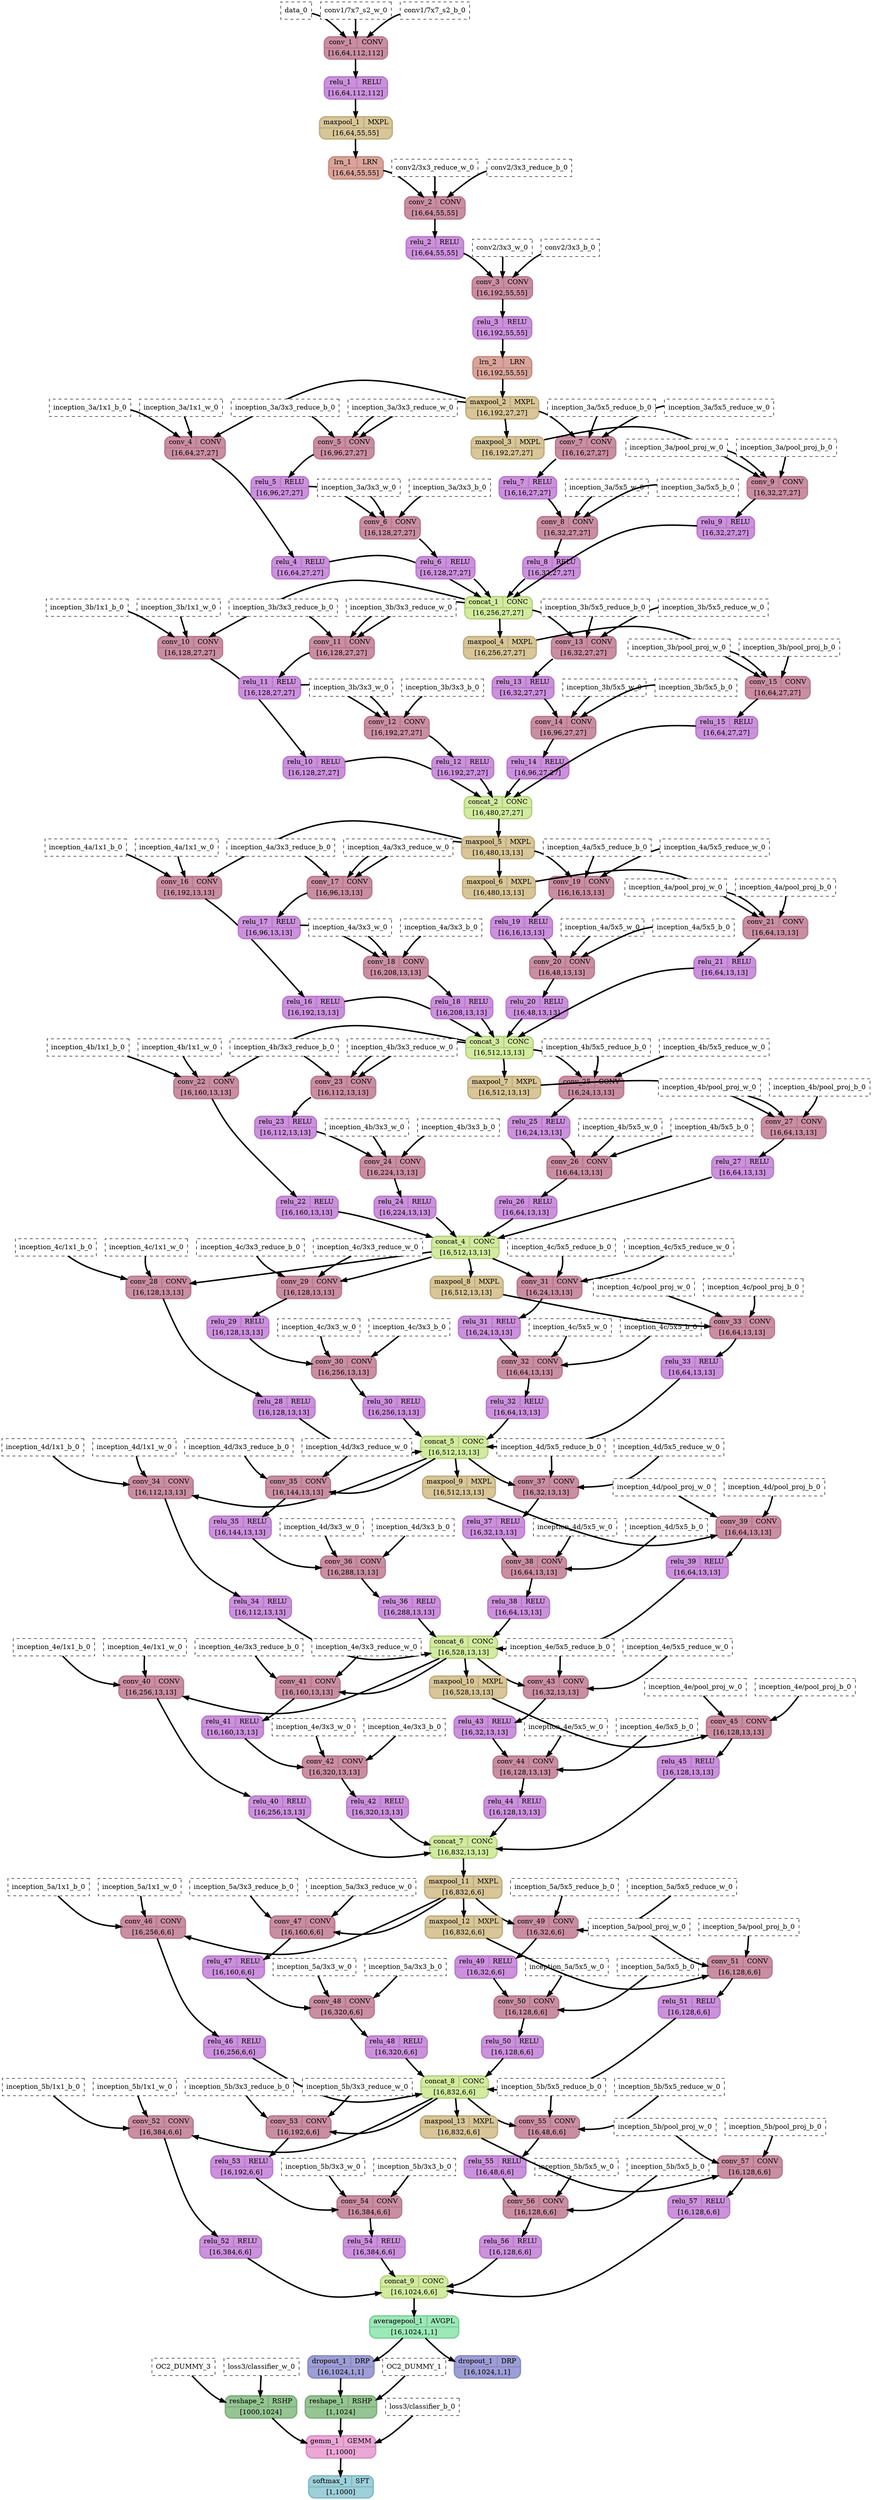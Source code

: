 strict digraph {
  graph [
    rankdir="TB"
    overlap=prism
    overlap_shrink=true
    splines=curved
  ];
  node [
    shape=Mrecord
  ];
  edge [
    penwidth=3
  ];

  // Node definitions.
  "data_0" [
    id=0
    name="data_0"
    type=constant_input
    label="data_0"
    inputs=""
    outputs=""
    shape=box
    style="filled,dashed"
    fillcolor="white"
  ];
  "conv1/7x7_s2_w_0" [
    id=1
    name="conv1/7x7_s2_w_0"
    type=constant_input
    label="conv1/7x7_s2_w_0"
    inputs=""
    outputs=""
    shape=box
    style="filled,dashed"
    fillcolor="white"
  ];
  "conv1/7x7_s2_b_0" [
    id=2
    name="conv1/7x7_s2_b_0"
    type=constant_input
    label="conv1/7x7_s2_b_0"
    inputs=""
    outputs=""
    shape=box
    style="filled,dashed"
    fillcolor="white"
  ];
  "conv1/7x7_s2_1" [
    id=3
    name="conv1/7x7_s2_1"
    type=Conv
    label="{ {conv_1  | CONV} | [16,64,112,112] }"
    inputs="data_0;conv1/7x7_s2_w_0;conv1/7x7_s2_b_0"
    outputs="conv1/7x7_s2_1"
    penwidth=3
    style=filled
    color="#b87d91"
    fontcolor="#000000"
    fillcolor="#ca8ea2"
  ];
  "conv1/7x7_s2_2" [
    id=4
    name="conv1/7x7_s2_2"
    type=Relu
    label="{ {relu_1  | RELU} | [16,64,112,112] }"
    inputs="conv1/7x7_s2_1"
    outputs="conv1/7x7_s2_2"
    penwidth=3
    style=filled
    color="#b97fc9"
    fontcolor="#000000"
    fillcolor="#cc91dc"
  ];
  "pool1/3x3_s2_1" [
    id=5
    name="pool1/3x3_s2_1"
    type=MaxPool
    label="{ {maxpool_1  | MXPL} | [16,64,55,55] }"
    inputs="conv1/7x7_s2_2"
    outputs="pool1/3x3_s2_1"
    penwidth=3
    style=filled
    color="#c1b083"
    fontcolor="#000000"
    fillcolor="#d8c698"
  ];
  "pool1/norm1_1" [
    id=6
    name="pool1/norm1_1"
    type=LRN
    label="{ {lrn_1  | LRN} | [16,64,55,55] }"
    inputs="pool1/3x3_s2_1"
    outputs="pool1/norm1_1"
    penwidth=3
    style=filled
    color="#c69187"
    fontcolor="#000000"
    fillcolor="#daa49a"
  ];
  "conv2/3x3_reduce_w_0" [
    id=7
    name="conv2/3x3_reduce_w_0"
    type=constant_input
    label="conv2/3x3_reduce_w_0"
    inputs=""
    outputs=""
    shape=box
    style="filled,dashed"
    fillcolor="white"
  ];
  "conv2/3x3_reduce_b_0" [
    id=8
    name="conv2/3x3_reduce_b_0"
    type=constant_input
    label="conv2/3x3_reduce_b_0"
    inputs=""
    outputs=""
    shape=box
    style="filled,dashed"
    fillcolor="white"
  ];
  "conv2/3x3_reduce_1" [
    id=9
    name="conv2/3x3_reduce_1"
    type=Conv
    label="{ {conv_2  | CONV} | [16,64,55,55] }"
    inputs="pool1/norm1_1;conv2/3x3_reduce_w_0;conv2/3x3_reduce_b_0"
    outputs="conv2/3x3_reduce_1"
    penwidth=3
    style=filled
    color="#b87d91"
    fontcolor="#000000"
    fillcolor="#ca8ea2"
  ];
  "conv2/3x3_reduce_2" [
    id=10
    name="conv2/3x3_reduce_2"
    type=Relu
    label="{ {relu_2  | RELU} | [16,64,55,55] }"
    inputs="conv2/3x3_reduce_1"
    outputs="conv2/3x3_reduce_2"
    penwidth=3
    style=filled
    color="#b97fc9"
    fontcolor="#000000"
    fillcolor="#cc91dc"
  ];
  "conv2/3x3_w_0" [
    id=11
    name="conv2/3x3_w_0"
    type=constant_input
    label="conv2/3x3_w_0"
    inputs=""
    outputs=""
    shape=box
    style="filled,dashed"
    fillcolor="white"
  ];
  "conv2/3x3_b_0" [
    id=12
    name="conv2/3x3_b_0"
    type=constant_input
    label="conv2/3x3_b_0"
    inputs=""
    outputs=""
    shape=box
    style="filled,dashed"
    fillcolor="white"
  ];
  "conv2/3x3_1" [
    id=13
    name="conv2/3x3_1"
    type=Conv
    label="{ {conv_3  | CONV} | [16,192,55,55] }"
    inputs="conv2/3x3_reduce_2;conv2/3x3_w_0;conv2/3x3_b_0"
    outputs="conv2/3x3_1"
    penwidth=3
    style=filled
    color="#b87d91"
    fontcolor="#000000"
    fillcolor="#ca8ea2"
  ];
  "conv2/3x3_2" [
    id=14
    name="conv2/3x3_2"
    type=Relu
    label="{ {relu_3  | RELU} | [16,192,55,55] }"
    inputs="conv2/3x3_1"
    outputs="conv2/3x3_2"
    penwidth=3
    style=filled
    color="#b97fc9"
    fontcolor="#000000"
    fillcolor="#cc91dc"
  ];
  "conv2/norm2_1" [
    id=15
    name="conv2/norm2_1"
    type=LRN
    label="{ {lrn_2  | LRN} | [16,192,55,55] }"
    inputs="conv2/3x3_2"
    outputs="conv2/norm2_1"
    penwidth=3
    style=filled
    color="#c69187"
    fontcolor="#000000"
    fillcolor="#daa49a"
  ];
  "pool2/3x3_s2_1" [
    id=16
    name="pool2/3x3_s2_1"
    type=MaxPool
    label="{ {maxpool_2  | MXPL} | [16,192,27,27] }"
    inputs="conv2/norm2_1"
    outputs="pool2/3x3_s2_1"
    penwidth=3
    style=filled
    color="#c1b083"
    fontcolor="#000000"
    fillcolor="#d8c698"
  ];
  "inception_3a/1x1_w_0" [
    id=17
    name="inception_3a/1x1_w_0"
    type=constant_input
    label="inception_3a/1x1_w_0"
    inputs=""
    outputs=""
    shape=box
    style="filled,dashed"
    fillcolor="white"
  ];
  "inception_3a/1x1_b_0" [
    id=18
    name="inception_3a/1x1_b_0"
    type=constant_input
    label="inception_3a/1x1_b_0"
    inputs=""
    outputs=""
    shape=box
    style="filled,dashed"
    fillcolor="white"
  ];
  "inception_3a/1x1_1" [
    id=19
    name="inception_3a/1x1_1"
    type=Conv
    label="{ {conv_4  | CONV} | [16,64,27,27] }"
    inputs="pool2/3x3_s2_1;inception_3a/1x1_w_0;inception_3a/1x1_b_0"
    outputs="inception_3a/1x1_1"
    penwidth=3
    style=filled
    color="#b87d91"
    fontcolor="#000000"
    fillcolor="#ca8ea2"
  ];
  "inception_3a/1x1_2" [
    id=20
    name="inception_3a/1x1_2"
    type=Relu
    label="{ {relu_4  | RELU} | [16,64,27,27] }"
    inputs="inception_3a/1x1_1"
    outputs="inception_3a/1x1_2"
    penwidth=3
    style=filled
    color="#b97fc9"
    fontcolor="#000000"
    fillcolor="#cc91dc"
  ];
  "inception_3a/3x3_reduce_w_0" [
    id=21
    name="inception_3a/3x3_reduce_w_0"
    type=constant_input
    label="inception_3a/3x3_reduce_w_0"
    inputs=""
    outputs=""
    shape=box
    style="filled,dashed"
    fillcolor="white"
  ];
  "inception_3a/3x3_reduce_b_0" [
    id=22
    name="inception_3a/3x3_reduce_b_0"
    type=constant_input
    label="inception_3a/3x3_reduce_b_0"
    inputs=""
    outputs=""
    shape=box
    style="filled,dashed"
    fillcolor="white"
  ];
  "inception_3a/3x3_reduce_1" [
    id=23
    name="inception_3a/3x3_reduce_1"
    type=Conv
    label="{ {conv_5  | CONV} | [16,96,27,27] }"
    inputs="pool2/3x3_s2_1;inception_3a/3x3_reduce_w_0;inception_3a/3x3_reduce_b_0"
    outputs="inception_3a/3x3_reduce_1"
    penwidth=3
    style=filled
    color="#b87d91"
    fontcolor="#000000"
    fillcolor="#ca8ea2"
  ];
  "inception_3a/3x3_reduce_2" [
    id=24
    name="inception_3a/3x3_reduce_2"
    type=Relu
    label="{ {relu_5  | RELU} | [16,96,27,27] }"
    inputs="inception_3a/3x3_reduce_1"
    outputs="inception_3a/3x3_reduce_2"
    penwidth=3
    style=filled
    color="#b97fc9"
    fontcolor="#000000"
    fillcolor="#cc91dc"
  ];
  "inception_3a/3x3_w_0" [
    id=25
    name="inception_3a/3x3_w_0"
    type=constant_input
    label="inception_3a/3x3_w_0"
    inputs=""
    outputs=""
    shape=box
    style="filled,dashed"
    fillcolor="white"
  ];
  "inception_3a/3x3_b_0" [
    id=26
    name="inception_3a/3x3_b_0"
    type=constant_input
    label="inception_3a/3x3_b_0"
    inputs=""
    outputs=""
    shape=box
    style="filled,dashed"
    fillcolor="white"
  ];
  "inception_3a/3x3_1" [
    id=27
    name="inception_3a/3x3_1"
    type=Conv
    label="{ {conv_6  | CONV} | [16,128,27,27] }"
    inputs="inception_3a/3x3_reduce_2;inception_3a/3x3_w_0;inception_3a/3x3_b_0"
    outputs="inception_3a/3x3_1"
    penwidth=3
    style=filled
    color="#b87d91"
    fontcolor="#000000"
    fillcolor="#ca8ea2"
  ];
  "inception_3a/3x3_2" [
    id=28
    name="inception_3a/3x3_2"
    type=Relu
    label="{ {relu_6  | RELU} | [16,128,27,27] }"
    inputs="inception_3a/3x3_1"
    outputs="inception_3a/3x3_2"
    penwidth=3
    style=filled
    color="#b97fc9"
    fontcolor="#000000"
    fillcolor="#cc91dc"
  ];
  "inception_3a/5x5_reduce_w_0" [
    id=29
    name="inception_3a/5x5_reduce_w_0"
    type=constant_input
    label="inception_3a/5x5_reduce_w_0"
    inputs=""
    outputs=""
    shape=box
    style="filled,dashed"
    fillcolor="white"
  ];
  "inception_3a/5x5_reduce_b_0" [
    id=30
    name="inception_3a/5x5_reduce_b_0"
    type=constant_input
    label="inception_3a/5x5_reduce_b_0"
    inputs=""
    outputs=""
    shape=box
    style="filled,dashed"
    fillcolor="white"
  ];
  "inception_3a/5x5_reduce_1" [
    id=31
    name="inception_3a/5x5_reduce_1"
    type=Conv
    label="{ {conv_7  | CONV} | [16,16,27,27] }"
    inputs="pool2/3x3_s2_1;inception_3a/5x5_reduce_w_0;inception_3a/5x5_reduce_b_0"
    outputs="inception_3a/5x5_reduce_1"
    penwidth=3
    style=filled
    color="#b87d91"
    fontcolor="#000000"
    fillcolor="#ca8ea2"
  ];
  "inception_3a/5x5_reduce_2" [
    id=32
    name="inception_3a/5x5_reduce_2"
    type=Relu
    label="{ {relu_7  | RELU} | [16,16,27,27] }"
    inputs="inception_3a/5x5_reduce_1"
    outputs="inception_3a/5x5_reduce_2"
    penwidth=3
    style=filled
    color="#b97fc9"
    fontcolor="#000000"
    fillcolor="#cc91dc"
  ];
  "inception_3a/5x5_w_0" [
    id=33
    name="inception_3a/5x5_w_0"
    type=constant_input
    label="inception_3a/5x5_w_0"
    inputs=""
    outputs=""
    shape=box
    style="filled,dashed"
    fillcolor="white"
  ];
  "inception_3a/5x5_b_0" [
    id=34
    name="inception_3a/5x5_b_0"
    type=constant_input
    label="inception_3a/5x5_b_0"
    inputs=""
    outputs=""
    shape=box
    style="filled,dashed"
    fillcolor="white"
  ];
  "inception_3a/5x5_1" [
    id=35
    name="inception_3a/5x5_1"
    type=Conv
    label="{ {conv_8  | CONV} | [16,32,27,27] }"
    inputs="inception_3a/5x5_reduce_2;inception_3a/5x5_w_0;inception_3a/5x5_b_0"
    outputs="inception_3a/5x5_1"
    penwidth=3
    style=filled
    color="#b87d91"
    fontcolor="#000000"
    fillcolor="#ca8ea2"
  ];
  "inception_3a/5x5_2" [
    id=36
    name="inception_3a/5x5_2"
    type=Relu
    label="{ {relu_8  | RELU} | [16,32,27,27] }"
    inputs="inception_3a/5x5_1"
    outputs="inception_3a/5x5_2"
    penwidth=3
    style=filled
    color="#b97fc9"
    fontcolor="#000000"
    fillcolor="#cc91dc"
  ];
  "inception_3a/pool_1" [
    id=37
    name="inception_3a/pool_1"
    type=MaxPool
    label="{ {maxpool_3  | MXPL} | [16,192,27,27] }"
    inputs="pool2/3x3_s2_1"
    outputs="inception_3a/pool_1"
    penwidth=3
    style=filled
    color="#c1b083"
    fontcolor="#000000"
    fillcolor="#d8c698"
  ];
  "inception_3a/pool_proj_w_0" [
    id=38
    name="inception_3a/pool_proj_w_0"
    type=constant_input
    label="inception_3a/pool_proj_w_0"
    inputs=""
    outputs=""
    shape=box
    style="filled,dashed"
    fillcolor="white"
  ];
  "inception_3a/pool_proj_b_0" [
    id=39
    name="inception_3a/pool_proj_b_0"
    type=constant_input
    label="inception_3a/pool_proj_b_0"
    inputs=""
    outputs=""
    shape=box
    style="filled,dashed"
    fillcolor="white"
  ];
  "inception_3a/pool_proj_1" [
    id=40
    name="inception_3a/pool_proj_1"
    type=Conv
    label="{ {conv_9  | CONV} | [16,32,27,27] }"
    inputs="inception_3a/pool_1;inception_3a/pool_proj_w_0;inception_3a/pool_proj_b_0"
    outputs="inception_3a/pool_proj_1"
    penwidth=3
    style=filled
    color="#b87d91"
    fontcolor="#000000"
    fillcolor="#ca8ea2"
  ];
  "inception_3a/pool_proj_2" [
    id=41
    name="inception_3a/pool_proj_2"
    type=Relu
    label="{ {relu_9  | RELU} | [16,32,27,27] }"
    inputs="inception_3a/pool_proj_1"
    outputs="inception_3a/pool_proj_2"
    penwidth=3
    style=filled
    color="#b97fc9"
    fontcolor="#000000"
    fillcolor="#cc91dc"
  ];
  "inception_3a/output_1" [
    id=42
    name="inception_3a/output_1"
    type=Concat
    label="{ {concat_1  | CONC} | [16,256,27,27] }"
    inputs="inception_3a/1x1_2;inception_3a/3x3_2;inception_3a/5x5_2;inception_3a/pool_proj_2"
    outputs="inception_3a/output_1"
    penwidth=3
    style=filled
    color="#b9d287"
    fontcolor="#000000"
    fillcolor="#d2eb9f"
  ];
  "inception_3b/1x1_w_0" [
    id=43
    name="inception_3b/1x1_w_0"
    type=constant_input
    label="inception_3b/1x1_w_0"
    inputs=""
    outputs=""
    shape=box
    style="filled,dashed"
    fillcolor="white"
  ];
  "inception_3b/1x1_b_0" [
    id=44
    name="inception_3b/1x1_b_0"
    type=constant_input
    label="inception_3b/1x1_b_0"
    inputs=""
    outputs=""
    shape=box
    style="filled,dashed"
    fillcolor="white"
  ];
  "inception_3b/1x1_1" [
    id=45
    name="inception_3b/1x1_1"
    type=Conv
    label="{ {conv_10  | CONV} | [16,128,27,27] }"
    inputs="inception_3a/output_1;inception_3b/1x1_w_0;inception_3b/1x1_b_0"
    outputs="inception_3b/1x1_1"
    penwidth=3
    style=filled
    color="#b87d91"
    fontcolor="#000000"
    fillcolor="#ca8ea2"
  ];
  "inception_3b/1x1_2" [
    id=46
    name="inception_3b/1x1_2"
    type=Relu
    label="{ {relu_10  | RELU} | [16,128,27,27] }"
    inputs="inception_3b/1x1_1"
    outputs="inception_3b/1x1_2"
    penwidth=3
    style=filled
    color="#b97fc9"
    fontcolor="#000000"
    fillcolor="#cc91dc"
  ];
  "inception_3b/3x3_reduce_w_0" [
    id=47
    name="inception_3b/3x3_reduce_w_0"
    type=constant_input
    label="inception_3b/3x3_reduce_w_0"
    inputs=""
    outputs=""
    shape=box
    style="filled,dashed"
    fillcolor="white"
  ];
  "inception_3b/3x3_reduce_b_0" [
    id=48
    name="inception_3b/3x3_reduce_b_0"
    type=constant_input
    label="inception_3b/3x3_reduce_b_0"
    inputs=""
    outputs=""
    shape=box
    style="filled,dashed"
    fillcolor="white"
  ];
  "inception_3b/3x3_reduce_1" [
    id=49
    name="inception_3b/3x3_reduce_1"
    type=Conv
    label="{ {conv_11  | CONV} | [16,128,27,27] }"
    inputs="inception_3a/output_1;inception_3b/3x3_reduce_w_0;inception_3b/3x3_reduce_b_0"
    outputs="inception_3b/3x3_reduce_1"
    penwidth=3
    style=filled
    color="#b87d91"
    fontcolor="#000000"
    fillcolor="#ca8ea2"
  ];
  "inception_3b/3x3_reduce_2" [
    id=50
    name="inception_3b/3x3_reduce_2"
    type=Relu
    label="{ {relu_11  | RELU} | [16,128,27,27] }"
    inputs="inception_3b/3x3_reduce_1"
    outputs="inception_3b/3x3_reduce_2"
    penwidth=3
    style=filled
    color="#b97fc9"
    fontcolor="#000000"
    fillcolor="#cc91dc"
  ];
  "inception_3b/3x3_w_0" [
    id=51
    name="inception_3b/3x3_w_0"
    type=constant_input
    label="inception_3b/3x3_w_0"
    inputs=""
    outputs=""
    shape=box
    style="filled,dashed"
    fillcolor="white"
  ];
  "inception_3b/3x3_b_0" [
    id=52
    name="inception_3b/3x3_b_0"
    type=constant_input
    label="inception_3b/3x3_b_0"
    inputs=""
    outputs=""
    shape=box
    style="filled,dashed"
    fillcolor="white"
  ];
  "inception_3b/3x3_1" [
    id=53
    name="inception_3b/3x3_1"
    type=Conv
    label="{ {conv_12  | CONV} | [16,192,27,27] }"
    inputs="inception_3b/3x3_reduce_2;inception_3b/3x3_w_0;inception_3b/3x3_b_0"
    outputs="inception_3b/3x3_1"
    penwidth=3
    style=filled
    color="#b87d91"
    fontcolor="#000000"
    fillcolor="#ca8ea2"
  ];
  "inception_3b/3x3_2" [
    id=54
    name="inception_3b/3x3_2"
    type=Relu
    label="{ {relu_12  | RELU} | [16,192,27,27] }"
    inputs="inception_3b/3x3_1"
    outputs="inception_3b/3x3_2"
    penwidth=3
    style=filled
    color="#b97fc9"
    fontcolor="#000000"
    fillcolor="#cc91dc"
  ];
  "inception_3b/5x5_reduce_w_0" [
    id=55
    name="inception_3b/5x5_reduce_w_0"
    type=constant_input
    label="inception_3b/5x5_reduce_w_0"
    inputs=""
    outputs=""
    shape=box
    style="filled,dashed"
    fillcolor="white"
  ];
  "inception_3b/5x5_reduce_b_0" [
    id=56
    name="inception_3b/5x5_reduce_b_0"
    type=constant_input
    label="inception_3b/5x5_reduce_b_0"
    inputs=""
    outputs=""
    shape=box
    style="filled,dashed"
    fillcolor="white"
  ];
  "inception_3b/5x5_reduce_1" [
    id=57
    name="inception_3b/5x5_reduce_1"
    type=Conv
    label="{ {conv_13  | CONV} | [16,32,27,27] }"
    inputs="inception_3a/output_1;inception_3b/5x5_reduce_w_0;inception_3b/5x5_reduce_b_0"
    outputs="inception_3b/5x5_reduce_1"
    penwidth=3
    style=filled
    color="#b87d91"
    fontcolor="#000000"
    fillcolor="#ca8ea2"
  ];
  "inception_3b/5x5_reduce_2" [
    id=58
    name="inception_3b/5x5_reduce_2"
    type=Relu
    label="{ {relu_13  | RELU} | [16,32,27,27] }"
    inputs="inception_3b/5x5_reduce_1"
    outputs="inception_3b/5x5_reduce_2"
    penwidth=3
    style=filled
    color="#b97fc9"
    fontcolor="#000000"
    fillcolor="#cc91dc"
  ];
  "inception_3b/5x5_w_0" [
    id=59
    name="inception_3b/5x5_w_0"
    type=constant_input
    label="inception_3b/5x5_w_0"
    inputs=""
    outputs=""
    shape=box
    style="filled,dashed"
    fillcolor="white"
  ];
  "inception_3b/5x5_b_0" [
    id=60
    name="inception_3b/5x5_b_0"
    type=constant_input
    label="inception_3b/5x5_b_0"
    inputs=""
    outputs=""
    shape=box
    style="filled,dashed"
    fillcolor="white"
  ];
  "inception_3b/5x5_1" [
    id=61
    name="inception_3b/5x5_1"
    type=Conv
    label="{ {conv_14  | CONV} | [16,96,27,27] }"
    inputs="inception_3b/5x5_reduce_2;inception_3b/5x5_w_0;inception_3b/5x5_b_0"
    outputs="inception_3b/5x5_1"
    penwidth=3
    style=filled
    color="#b87d91"
    fontcolor="#000000"
    fillcolor="#ca8ea2"
  ];
  "inception_3b/5x5_2" [
    id=62
    name="inception_3b/5x5_2"
    type=Relu
    label="{ {relu_14  | RELU} | [16,96,27,27] }"
    inputs="inception_3b/5x5_1"
    outputs="inception_3b/5x5_2"
    penwidth=3
    style=filled
    color="#b97fc9"
    fontcolor="#000000"
    fillcolor="#cc91dc"
  ];
  "inception_3b/pool_1" [
    id=63
    name="inception_3b/pool_1"
    type=MaxPool
    label="{ {maxpool_4  | MXPL} | [16,256,27,27] }"
    inputs="inception_3a/output_1"
    outputs="inception_3b/pool_1"
    penwidth=3
    style=filled
    color="#c1b083"
    fontcolor="#000000"
    fillcolor="#d8c698"
  ];
  "inception_3b/pool_proj_w_0" [
    id=64
    name="inception_3b/pool_proj_w_0"
    type=constant_input
    label="inception_3b/pool_proj_w_0"
    inputs=""
    outputs=""
    shape=box
    style="filled,dashed"
    fillcolor="white"
  ];
  "inception_3b/pool_proj_b_0" [
    id=65
    name="inception_3b/pool_proj_b_0"
    type=constant_input
    label="inception_3b/pool_proj_b_0"
    inputs=""
    outputs=""
    shape=box
    style="filled,dashed"
    fillcolor="white"
  ];
  "inception_3b/pool_proj_1" [
    id=66
    name="inception_3b/pool_proj_1"
    type=Conv
    label="{ {conv_15  | CONV} | [16,64,27,27] }"
    inputs="inception_3b/pool_1;inception_3b/pool_proj_w_0;inception_3b/pool_proj_b_0"
    outputs="inception_3b/pool_proj_1"
    penwidth=3
    style=filled
    color="#b87d91"
    fontcolor="#000000"
    fillcolor="#ca8ea2"
  ];
  "inception_3b/pool_proj_2" [
    id=67
    name="inception_3b/pool_proj_2"
    type=Relu
    label="{ {relu_15  | RELU} | [16,64,27,27] }"
    inputs="inception_3b/pool_proj_1"
    outputs="inception_3b/pool_proj_2"
    penwidth=3
    style=filled
    color="#b97fc9"
    fontcolor="#000000"
    fillcolor="#cc91dc"
  ];
  "inception_3b/output_1" [
    id=68
    name="inception_3b/output_1"
    type=Concat
    label="{ {concat_2  | CONC} | [16,480,27,27] }"
    inputs="inception_3b/1x1_2;inception_3b/3x3_2;inception_3b/5x5_2;inception_3b/pool_proj_2"
    outputs="inception_3b/output_1"
    penwidth=3
    style=filled
    color="#b9d287"
    fontcolor="#000000"
    fillcolor="#d2eb9f"
  ];
  "pool3/3x3_s2_1" [
    id=69
    name="pool3/3x3_s2_1"
    type=MaxPool
    label="{ {maxpool_5  | MXPL} | [16,480,13,13] }"
    inputs="inception_3b/output_1"
    outputs="pool3/3x3_s2_1"
    penwidth=3
    style=filled
    color="#c1b083"
    fontcolor="#000000"
    fillcolor="#d8c698"
  ];
  "inception_4a/1x1_w_0" [
    id=70
    name="inception_4a/1x1_w_0"
    type=constant_input
    label="inception_4a/1x1_w_0"
    inputs=""
    outputs=""
    shape=box
    style="filled,dashed"
    fillcolor="white"
  ];
  "inception_4a/1x1_b_0" [
    id=71
    name="inception_4a/1x1_b_0"
    type=constant_input
    label="inception_4a/1x1_b_0"
    inputs=""
    outputs=""
    shape=box
    style="filled,dashed"
    fillcolor="white"
  ];
  "inception_4a/1x1_1" [
    id=72
    name="inception_4a/1x1_1"
    type=Conv
    label="{ {conv_16  | CONV} | [16,192,13,13] }"
    inputs="pool3/3x3_s2_1;inception_4a/1x1_w_0;inception_4a/1x1_b_0"
    outputs="inception_4a/1x1_1"
    penwidth=3
    style=filled
    color="#b87d91"
    fontcolor="#000000"
    fillcolor="#ca8ea2"
  ];
  "inception_4a/1x1_2" [
    id=73
    name="inception_4a/1x1_2"
    type=Relu
    label="{ {relu_16  | RELU} | [16,192,13,13] }"
    inputs="inception_4a/1x1_1"
    outputs="inception_4a/1x1_2"
    penwidth=3
    style=filled
    color="#b97fc9"
    fontcolor="#000000"
    fillcolor="#cc91dc"
  ];
  "inception_4a/3x3_reduce_w_0" [
    id=74
    name="inception_4a/3x3_reduce_w_0"
    type=constant_input
    label="inception_4a/3x3_reduce_w_0"
    inputs=""
    outputs=""
    shape=box
    style="filled,dashed"
    fillcolor="white"
  ];
  "inception_4a/3x3_reduce_b_0" [
    id=75
    name="inception_4a/3x3_reduce_b_0"
    type=constant_input
    label="inception_4a/3x3_reduce_b_0"
    inputs=""
    outputs=""
    shape=box
    style="filled,dashed"
    fillcolor="white"
  ];
  "inception_4a/3x3_reduce_1" [
    id=76
    name="inception_4a/3x3_reduce_1"
    type=Conv
    label="{ {conv_17  | CONV} | [16,96,13,13] }"
    inputs="pool3/3x3_s2_1;inception_4a/3x3_reduce_w_0;inception_4a/3x3_reduce_b_0"
    outputs="inception_4a/3x3_reduce_1"
    penwidth=3
    style=filled
    color="#b87d91"
    fontcolor="#000000"
    fillcolor="#ca8ea2"
  ];
  "inception_4a/3x3_reduce_2" [
    id=77
    name="inception_4a/3x3_reduce_2"
    type=Relu
    label="{ {relu_17  | RELU} | [16,96,13,13] }"
    inputs="inception_4a/3x3_reduce_1"
    outputs="inception_4a/3x3_reduce_2"
    penwidth=3
    style=filled
    color="#b97fc9"
    fontcolor="#000000"
    fillcolor="#cc91dc"
  ];
  "inception_4a/3x3_w_0" [
    id=78
    name="inception_4a/3x3_w_0"
    type=constant_input
    label="inception_4a/3x3_w_0"
    inputs=""
    outputs=""
    shape=box
    style="filled,dashed"
    fillcolor="white"
  ];
  "inception_4a/3x3_b_0" [
    id=79
    name="inception_4a/3x3_b_0"
    type=constant_input
    label="inception_4a/3x3_b_0"
    inputs=""
    outputs=""
    shape=box
    style="filled,dashed"
    fillcolor="white"
  ];
  "inception_4a/3x3_1" [
    id=80
    name="inception_4a/3x3_1"
    type=Conv
    label="{ {conv_18  | CONV} | [16,208,13,13] }"
    inputs="inception_4a/3x3_reduce_2;inception_4a/3x3_w_0;inception_4a/3x3_b_0"
    outputs="inception_4a/3x3_1"
    penwidth=3
    style=filled
    color="#b87d91"
    fontcolor="#000000"
    fillcolor="#ca8ea2"
  ];
  "inception_4a/3x3_2" [
    id=81
    name="inception_4a/3x3_2"
    type=Relu
    label="{ {relu_18  | RELU} | [16,208,13,13] }"
    inputs="inception_4a/3x3_1"
    outputs="inception_4a/3x3_2"
    penwidth=3
    style=filled
    color="#b97fc9"
    fontcolor="#000000"
    fillcolor="#cc91dc"
  ];
  "inception_4a/5x5_reduce_w_0" [
    id=82
    name="inception_4a/5x5_reduce_w_0"
    type=constant_input
    label="inception_4a/5x5_reduce_w_0"
    inputs=""
    outputs=""
    shape=box
    style="filled,dashed"
    fillcolor="white"
  ];
  "inception_4a/5x5_reduce_b_0" [
    id=83
    name="inception_4a/5x5_reduce_b_0"
    type=constant_input
    label="inception_4a/5x5_reduce_b_0"
    inputs=""
    outputs=""
    shape=box
    style="filled,dashed"
    fillcolor="white"
  ];
  "inception_4a/5x5_reduce_1" [
    id=84
    name="inception_4a/5x5_reduce_1"
    type=Conv
    label="{ {conv_19  | CONV} | [16,16,13,13] }"
    inputs="pool3/3x3_s2_1;inception_4a/5x5_reduce_w_0;inception_4a/5x5_reduce_b_0"
    outputs="inception_4a/5x5_reduce_1"
    penwidth=3
    style=filled
    color="#b87d91"
    fontcolor="#000000"
    fillcolor="#ca8ea2"
  ];
  "inception_4a/5x5_reduce_2" [
    id=85
    name="inception_4a/5x5_reduce_2"
    type=Relu
    label="{ {relu_19  | RELU} | [16,16,13,13] }"
    inputs="inception_4a/5x5_reduce_1"
    outputs="inception_4a/5x5_reduce_2"
    penwidth=3
    style=filled
    color="#b97fc9"
    fontcolor="#000000"
    fillcolor="#cc91dc"
  ];
  "inception_4a/5x5_w_0" [
    id=86
    name="inception_4a/5x5_w_0"
    type=constant_input
    label="inception_4a/5x5_w_0"
    inputs=""
    outputs=""
    shape=box
    style="filled,dashed"
    fillcolor="white"
  ];
  "inception_4a/5x5_b_0" [
    id=87
    name="inception_4a/5x5_b_0"
    type=constant_input
    label="inception_4a/5x5_b_0"
    inputs=""
    outputs=""
    shape=box
    style="filled,dashed"
    fillcolor="white"
  ];
  "inception_4a/5x5_1" [
    id=88
    name="inception_4a/5x5_1"
    type=Conv
    label="{ {conv_20  | CONV} | [16,48,13,13] }"
    inputs="inception_4a/5x5_reduce_2;inception_4a/5x5_w_0;inception_4a/5x5_b_0"
    outputs="inception_4a/5x5_1"
    penwidth=3
    style=filled
    color="#b87d91"
    fontcolor="#000000"
    fillcolor="#ca8ea2"
  ];
  "inception_4a/5x5_2" [
    id=89
    name="inception_4a/5x5_2"
    type=Relu
    label="{ {relu_20  | RELU} | [16,48,13,13] }"
    inputs="inception_4a/5x5_1"
    outputs="inception_4a/5x5_2"
    penwidth=3
    style=filled
    color="#b97fc9"
    fontcolor="#000000"
    fillcolor="#cc91dc"
  ];
  "inception_4a/pool_1" [
    id=90
    name="inception_4a/pool_1"
    type=MaxPool
    label="{ {maxpool_6  | MXPL} | [16,480,13,13] }"
    inputs="pool3/3x3_s2_1"
    outputs="inception_4a/pool_1"
    penwidth=3
    style=filled
    color="#c1b083"
    fontcolor="#000000"
    fillcolor="#d8c698"
  ];
  "inception_4a/pool_proj_w_0" [
    id=91
    name="inception_4a/pool_proj_w_0"
    type=constant_input
    label="inception_4a/pool_proj_w_0"
    inputs=""
    outputs=""
    shape=box
    style="filled,dashed"
    fillcolor="white"
  ];
  "inception_4a/pool_proj_b_0" [
    id=92
    name="inception_4a/pool_proj_b_0"
    type=constant_input
    label="inception_4a/pool_proj_b_0"
    inputs=""
    outputs=""
    shape=box
    style="filled,dashed"
    fillcolor="white"
  ];
  "inception_4a/pool_proj_1" [
    id=93
    name="inception_4a/pool_proj_1"
    type=Conv
    label="{ {conv_21  | CONV} | [16,64,13,13] }"
    inputs="inception_4a/pool_1;inception_4a/pool_proj_w_0;inception_4a/pool_proj_b_0"
    outputs="inception_4a/pool_proj_1"
    penwidth=3
    style=filled
    color="#b87d91"
    fontcolor="#000000"
    fillcolor="#ca8ea2"
  ];
  "inception_4a/pool_proj_2" [
    id=94
    name="inception_4a/pool_proj_2"
    type=Relu
    label="{ {relu_21  | RELU} | [16,64,13,13] }"
    inputs="inception_4a/pool_proj_1"
    outputs="inception_4a/pool_proj_2"
    penwidth=3
    style=filled
    color="#b97fc9"
    fontcolor="#000000"
    fillcolor="#cc91dc"
  ];
  "inception_4a/output_1" [
    id=95
    name="inception_4a/output_1"
    type=Concat
    label="{ {concat_3  | CONC} | [16,512,13,13] }"
    inputs="inception_4a/1x1_2;inception_4a/3x3_2;inception_4a/5x5_2;inception_4a/pool_proj_2"
    outputs="inception_4a/output_1"
    penwidth=3
    style=filled
    color="#b9d287"
    fontcolor="#000000"
    fillcolor="#d2eb9f"
  ];
  "inception_4b/1x1_w_0" [
    id=96
    name="inception_4b/1x1_w_0"
    type=constant_input
    label="inception_4b/1x1_w_0"
    inputs=""
    outputs=""
    shape=box
    style="filled,dashed"
    fillcolor="white"
  ];
  "inception_4b/1x1_b_0" [
    id=97
    name="inception_4b/1x1_b_0"
    type=constant_input
    label="inception_4b/1x1_b_0"
    inputs=""
    outputs=""
    shape=box
    style="filled,dashed"
    fillcolor="white"
  ];
  "inception_4b/1x1_1" [
    id=98
    name="inception_4b/1x1_1"
    type=Conv
    label="{ {conv_22  | CONV} | [16,160,13,13] }"
    inputs="inception_4a/output_1;inception_4b/1x1_w_0;inception_4b/1x1_b_0"
    outputs="inception_4b/1x1_1"
    penwidth=3
    style=filled
    color="#b87d91"
    fontcolor="#000000"
    fillcolor="#ca8ea2"
  ];
  "inception_4b/1x1_2" [
    id=99
    name="inception_4b/1x1_2"
    type=Relu
    label="{ {relu_22  | RELU} | [16,160,13,13] }"
    inputs="inception_4b/1x1_1"
    outputs="inception_4b/1x1_2"
    penwidth=3
    style=filled
    color="#b97fc9"
    fontcolor="#000000"
    fillcolor="#cc91dc"
  ];
  "inception_4b/3x3_reduce_w_0" [
    id=100
    name="inception_4b/3x3_reduce_w_0"
    type=constant_input
    label="inception_4b/3x3_reduce_w_0"
    inputs=""
    outputs=""
    shape=box
    style="filled,dashed"
    fillcolor="white"
  ];
  "inception_4b/3x3_reduce_b_0" [
    id=101
    name="inception_4b/3x3_reduce_b_0"
    type=constant_input
    label="inception_4b/3x3_reduce_b_0"
    inputs=""
    outputs=""
    shape=box
    style="filled,dashed"
    fillcolor="white"
  ];
  "inception_4b/3x3_reduce_1" [
    id=102
    name="inception_4b/3x3_reduce_1"
    type=Conv
    label="{ {conv_23  | CONV} | [16,112,13,13] }"
    inputs="inception_4a/output_1;inception_4b/3x3_reduce_w_0;inception_4b/3x3_reduce_b_0"
    outputs="inception_4b/3x3_reduce_1"
    penwidth=3
    style=filled
    color="#b87d91"
    fontcolor="#000000"
    fillcolor="#ca8ea2"
  ];
  "inception_4b/3x3_reduce_2" [
    id=103
    name="inception_4b/3x3_reduce_2"
    type=Relu
    label="{ {relu_23  | RELU} | [16,112,13,13] }"
    inputs="inception_4b/3x3_reduce_1"
    outputs="inception_4b/3x3_reduce_2"
    penwidth=3
    style=filled
    color="#b97fc9"
    fontcolor="#000000"
    fillcolor="#cc91dc"
  ];
  "inception_4b/3x3_w_0" [
    id=104
    name="inception_4b/3x3_w_0"
    type=constant_input
    label="inception_4b/3x3_w_0"
    inputs=""
    outputs=""
    shape=box
    style="filled,dashed"
    fillcolor="white"
  ];
  "inception_4b/3x3_b_0" [
    id=105
    name="inception_4b/3x3_b_0"
    type=constant_input
    label="inception_4b/3x3_b_0"
    inputs=""
    outputs=""
    shape=box
    style="filled,dashed"
    fillcolor="white"
  ];
  "inception_4b/3x3_1" [
    id=106
    name="inception_4b/3x3_1"
    type=Conv
    label="{ {conv_24  | CONV} | [16,224,13,13] }"
    inputs="inception_4b/3x3_reduce_2;inception_4b/3x3_w_0;inception_4b/3x3_b_0"
    outputs="inception_4b/3x3_1"
    penwidth=3
    style=filled
    color="#b87d91"
    fontcolor="#000000"
    fillcolor="#ca8ea2"
  ];
  "inception_4b/3x3_2" [
    id=107
    name="inception_4b/3x3_2"
    type=Relu
    label="{ {relu_24  | RELU} | [16,224,13,13] }"
    inputs="inception_4b/3x3_1"
    outputs="inception_4b/3x3_2"
    penwidth=3
    style=filled
    color="#b97fc9"
    fontcolor="#000000"
    fillcolor="#cc91dc"
  ];
  "inception_4b/5x5_reduce_w_0" [
    id=108
    name="inception_4b/5x5_reduce_w_0"
    type=constant_input
    label="inception_4b/5x5_reduce_w_0"
    inputs=""
    outputs=""
    shape=box
    style="filled,dashed"
    fillcolor="white"
  ];
  "inception_4b/5x5_reduce_b_0" [
    id=109
    name="inception_4b/5x5_reduce_b_0"
    type=constant_input
    label="inception_4b/5x5_reduce_b_0"
    inputs=""
    outputs=""
    shape=box
    style="filled,dashed"
    fillcolor="white"
  ];
  "inception_4b/5x5_reduce_1" [
    id=110
    name="inception_4b/5x5_reduce_1"
    type=Conv
    label="{ {conv_25  | CONV} | [16,24,13,13] }"
    inputs="inception_4a/output_1;inception_4b/5x5_reduce_w_0;inception_4b/5x5_reduce_b_0"
    outputs="inception_4b/5x5_reduce_1"
    penwidth=3
    style=filled
    color="#b87d91"
    fontcolor="#000000"
    fillcolor="#ca8ea2"
  ];
  "inception_4b/5x5_reduce_2" [
    id=111
    name="inception_4b/5x5_reduce_2"
    type=Relu
    label="{ {relu_25  | RELU} | [16,24,13,13] }"
    inputs="inception_4b/5x5_reduce_1"
    outputs="inception_4b/5x5_reduce_2"
    penwidth=3
    style=filled
    color="#b97fc9"
    fontcolor="#000000"
    fillcolor="#cc91dc"
  ];
  "inception_4b/5x5_w_0" [
    id=112
    name="inception_4b/5x5_w_0"
    type=constant_input
    label="inception_4b/5x5_w_0"
    inputs=""
    outputs=""
    shape=box
    style="filled,dashed"
    fillcolor="white"
  ];
  "inception_4b/5x5_b_0" [
    id=113
    name="inception_4b/5x5_b_0"
    type=constant_input
    label="inception_4b/5x5_b_0"
    inputs=""
    outputs=""
    shape=box
    style="filled,dashed"
    fillcolor="white"
  ];
  "inception_4b/5x5_1" [
    id=114
    name="inception_4b/5x5_1"
    type=Conv
    label="{ {conv_26  | CONV} | [16,64,13,13] }"
    inputs="inception_4b/5x5_reduce_2;inception_4b/5x5_w_0;inception_4b/5x5_b_0"
    outputs="inception_4b/5x5_1"
    penwidth=3
    style=filled
    color="#b87d91"
    fontcolor="#000000"
    fillcolor="#ca8ea2"
  ];
  "inception_4b/5x5_2" [
    id=115
    name="inception_4b/5x5_2"
    type=Relu
    label="{ {relu_26  | RELU} | [16,64,13,13] }"
    inputs="inception_4b/5x5_1"
    outputs="inception_4b/5x5_2"
    penwidth=3
    style=filled
    color="#b97fc9"
    fontcolor="#000000"
    fillcolor="#cc91dc"
  ];
  "inception_4b/pool_1" [
    id=116
    name="inception_4b/pool_1"
    type=MaxPool
    label="{ {maxpool_7  | MXPL} | [16,512,13,13] }"
    inputs="inception_4a/output_1"
    outputs="inception_4b/pool_1"
    penwidth=3
    style=filled
    color="#c1b083"
    fontcolor="#000000"
    fillcolor="#d8c698"
  ];
  "inception_4b/pool_proj_w_0" [
    id=117
    name="inception_4b/pool_proj_w_0"
    type=constant_input
    label="inception_4b/pool_proj_w_0"
    inputs=""
    outputs=""
    shape=box
    style="filled,dashed"
    fillcolor="white"
  ];
  "inception_4b/pool_proj_b_0" [
    id=118
    name="inception_4b/pool_proj_b_0"
    type=constant_input
    label="inception_4b/pool_proj_b_0"
    inputs=""
    outputs=""
    shape=box
    style="filled,dashed"
    fillcolor="white"
  ];
  "inception_4b/pool_proj_1" [
    id=119
    name="inception_4b/pool_proj_1"
    type=Conv
    label="{ {conv_27  | CONV} | [16,64,13,13] }"
    inputs="inception_4b/pool_1;inception_4b/pool_proj_w_0;inception_4b/pool_proj_b_0"
    outputs="inception_4b/pool_proj_1"
    penwidth=3
    style=filled
    color="#b87d91"
    fontcolor="#000000"
    fillcolor="#ca8ea2"
  ];
  "inception_4b/pool_proj_2" [
    id=120
    name="inception_4b/pool_proj_2"
    type=Relu
    label="{ {relu_27  | RELU} | [16,64,13,13] }"
    inputs="inception_4b/pool_proj_1"
    outputs="inception_4b/pool_proj_2"
    penwidth=3
    style=filled
    color="#b97fc9"
    fontcolor="#000000"
    fillcolor="#cc91dc"
  ];
  "inception_4b/output_1" [
    id=121
    name="inception_4b/output_1"
    type=Concat
    label="{ {concat_4  | CONC} | [16,512,13,13] }"
    inputs="inception_4b/1x1_2;inception_4b/3x3_2;inception_4b/5x5_2;inception_4b/pool_proj_2"
    outputs="inception_4b/output_1"
    penwidth=3
    style=filled
    color="#b9d287"
    fontcolor="#000000"
    fillcolor="#d2eb9f"
  ];
  "inception_4c/1x1_w_0" [
    id=122
    name="inception_4c/1x1_w_0"
    type=constant_input
    label="inception_4c/1x1_w_0"
    inputs=""
    outputs=""
    shape=box
    style="filled,dashed"
    fillcolor="white"
  ];
  "inception_4c/1x1_b_0" [
    id=123
    name="inception_4c/1x1_b_0"
    type=constant_input
    label="inception_4c/1x1_b_0"
    inputs=""
    outputs=""
    shape=box
    style="filled,dashed"
    fillcolor="white"
  ];
  "inception_4c/1x1_1" [
    id=124
    name="inception_4c/1x1_1"
    type=Conv
    label="{ {conv_28  | CONV} | [16,128,13,13] }"
    inputs="inception_4b/output_1;inception_4c/1x1_w_0;inception_4c/1x1_b_0"
    outputs="inception_4c/1x1_1"
    penwidth=3
    style=filled
    color="#b87d91"
    fontcolor="#000000"
    fillcolor="#ca8ea2"
  ];
  "inception_4c/1x1_2" [
    id=125
    name="inception_4c/1x1_2"
    type=Relu
    label="{ {relu_28  | RELU} | [16,128,13,13] }"
    inputs="inception_4c/1x1_1"
    outputs="inception_4c/1x1_2"
    penwidth=3
    style=filled
    color="#b97fc9"
    fontcolor="#000000"
    fillcolor="#cc91dc"
  ];
  "inception_4c/3x3_reduce_w_0" [
    id=126
    name="inception_4c/3x3_reduce_w_0"
    type=constant_input
    label="inception_4c/3x3_reduce_w_0"
    inputs=""
    outputs=""
    shape=box
    style="filled,dashed"
    fillcolor="white"
  ];
  "inception_4c/3x3_reduce_b_0" [
    id=127
    name="inception_4c/3x3_reduce_b_0"
    type=constant_input
    label="inception_4c/3x3_reduce_b_0"
    inputs=""
    outputs=""
    shape=box
    style="filled,dashed"
    fillcolor="white"
  ];
  "inception_4c/3x3_reduce_1" [
    id=128
    name="inception_4c/3x3_reduce_1"
    type=Conv
    label="{ {conv_29  | CONV} | [16,128,13,13] }"
    inputs="inception_4b/output_1;inception_4c/3x3_reduce_w_0;inception_4c/3x3_reduce_b_0"
    outputs="inception_4c/3x3_reduce_1"
    penwidth=3
    style=filled
    color="#b87d91"
    fontcolor="#000000"
    fillcolor="#ca8ea2"
  ];
  "inception_4c/3x3_reduce_2" [
    id=129
    name="inception_4c/3x3_reduce_2"
    type=Relu
    label="{ {relu_29  | RELU} | [16,128,13,13] }"
    inputs="inception_4c/3x3_reduce_1"
    outputs="inception_4c/3x3_reduce_2"
    penwidth=3
    style=filled
    color="#b97fc9"
    fontcolor="#000000"
    fillcolor="#cc91dc"
  ];
  "inception_4c/3x3_w_0" [
    id=130
    name="inception_4c/3x3_w_0"
    type=constant_input
    label="inception_4c/3x3_w_0"
    inputs=""
    outputs=""
    shape=box
    style="filled,dashed"
    fillcolor="white"
  ];
  "inception_4c/3x3_b_0" [
    id=131
    name="inception_4c/3x3_b_0"
    type=constant_input
    label="inception_4c/3x3_b_0"
    inputs=""
    outputs=""
    shape=box
    style="filled,dashed"
    fillcolor="white"
  ];
  "inception_4c/3x3_1" [
    id=132
    name="inception_4c/3x3_1"
    type=Conv
    label="{ {conv_30  | CONV} | [16,256,13,13] }"
    inputs="inception_4c/3x3_reduce_2;inception_4c/3x3_w_0;inception_4c/3x3_b_0"
    outputs="inception_4c/3x3_1"
    penwidth=3
    style=filled
    color="#b87d91"
    fontcolor="#000000"
    fillcolor="#ca8ea2"
  ];
  "inception_4c/3x3_2" [
    id=133
    name="inception_4c/3x3_2"
    type=Relu
    label="{ {relu_30  | RELU} | [16,256,13,13] }"
    inputs="inception_4c/3x3_1"
    outputs="inception_4c/3x3_2"
    penwidth=3
    style=filled
    color="#b97fc9"
    fontcolor="#000000"
    fillcolor="#cc91dc"
  ];
  "inception_4c/5x5_reduce_w_0" [
    id=134
    name="inception_4c/5x5_reduce_w_0"
    type=constant_input
    label="inception_4c/5x5_reduce_w_0"
    inputs=""
    outputs=""
    shape=box
    style="filled,dashed"
    fillcolor="white"
  ];
  "inception_4c/5x5_reduce_b_0" [
    id=135
    name="inception_4c/5x5_reduce_b_0"
    type=constant_input
    label="inception_4c/5x5_reduce_b_0"
    inputs=""
    outputs=""
    shape=box
    style="filled,dashed"
    fillcolor="white"
  ];
  "inception_4c/5x5_reduce_1" [
    id=136
    name="inception_4c/5x5_reduce_1"
    type=Conv
    label="{ {conv_31  | CONV} | [16,24,13,13] }"
    inputs="inception_4b/output_1;inception_4c/5x5_reduce_w_0;inception_4c/5x5_reduce_b_0"
    outputs="inception_4c/5x5_reduce_1"
    penwidth=3
    style=filled
    color="#b87d91"
    fontcolor="#000000"
    fillcolor="#ca8ea2"
  ];
  "inception_4c/5x5_reduce_2" [
    id=137
    name="inception_4c/5x5_reduce_2"
    type=Relu
    label="{ {relu_31  | RELU} | [16,24,13,13] }"
    inputs="inception_4c/5x5_reduce_1"
    outputs="inception_4c/5x5_reduce_2"
    penwidth=3
    style=filled
    color="#b97fc9"
    fontcolor="#000000"
    fillcolor="#cc91dc"
  ];
  "inception_4c/5x5_w_0" [
    id=138
    name="inception_4c/5x5_w_0"
    type=constant_input
    label="inception_4c/5x5_w_0"
    inputs=""
    outputs=""
    shape=box
    style="filled,dashed"
    fillcolor="white"
  ];
  "inception_4c/5x5_b_0" [
    id=139
    name="inception_4c/5x5_b_0"
    type=constant_input
    label="inception_4c/5x5_b_0"
    inputs=""
    outputs=""
    shape=box
    style="filled,dashed"
    fillcolor="white"
  ];
  "inception_4c/5x5_1" [
    id=140
    name="inception_4c/5x5_1"
    type=Conv
    label="{ {conv_32  | CONV} | [16,64,13,13] }"
    inputs="inception_4c/5x5_reduce_2;inception_4c/5x5_w_0;inception_4c/5x5_b_0"
    outputs="inception_4c/5x5_1"
    penwidth=3
    style=filled
    color="#b87d91"
    fontcolor="#000000"
    fillcolor="#ca8ea2"
  ];
  "inception_4c/5x5_2" [
    id=141
    name="inception_4c/5x5_2"
    type=Relu
    label="{ {relu_32  | RELU} | [16,64,13,13] }"
    inputs="inception_4c/5x5_1"
    outputs="inception_4c/5x5_2"
    penwidth=3
    style=filled
    color="#b97fc9"
    fontcolor="#000000"
    fillcolor="#cc91dc"
  ];
  "inception_4c/pool_1" [
    id=142
    name="inception_4c/pool_1"
    type=MaxPool
    label="{ {maxpool_8  | MXPL} | [16,512,13,13] }"
    inputs="inception_4b/output_1"
    outputs="inception_4c/pool_1"
    penwidth=3
    style=filled
    color="#c1b083"
    fontcolor="#000000"
    fillcolor="#d8c698"
  ];
  "inception_4c/pool_proj_w_0" [
    id=143
    name="inception_4c/pool_proj_w_0"
    type=constant_input
    label="inception_4c/pool_proj_w_0"
    inputs=""
    outputs=""
    shape=box
    style="filled,dashed"
    fillcolor="white"
  ];
  "inception_4c/pool_proj_b_0" [
    id=144
    name="inception_4c/pool_proj_b_0"
    type=constant_input
    label="inception_4c/pool_proj_b_0"
    inputs=""
    outputs=""
    shape=box
    style="filled,dashed"
    fillcolor="white"
  ];
  "inception_4c/pool_proj_1" [
    id=145
    name="inception_4c/pool_proj_1"
    type=Conv
    label="{ {conv_33  | CONV} | [16,64,13,13] }"
    inputs="inception_4c/pool_1;inception_4c/pool_proj_w_0;inception_4c/pool_proj_b_0"
    outputs="inception_4c/pool_proj_1"
    penwidth=3
    style=filled
    color="#b87d91"
    fontcolor="#000000"
    fillcolor="#ca8ea2"
  ];
  "inception_4c/pool_proj_2" [
    id=146
    name="inception_4c/pool_proj_2"
    type=Relu
    label="{ {relu_33  | RELU} | [16,64,13,13] }"
    inputs="inception_4c/pool_proj_1"
    outputs="inception_4c/pool_proj_2"
    penwidth=3
    style=filled
    color="#b97fc9"
    fontcolor="#000000"
    fillcolor="#cc91dc"
  ];
  "inception_4c/output_1" [
    id=147
    name="inception_4c/output_1"
    type=Concat
    label="{ {concat_5  | CONC} | [16,512,13,13] }"
    inputs="inception_4c/1x1_2;inception_4c/3x3_2;inception_4c/5x5_2;inception_4c/pool_proj_2"
    outputs="inception_4c/output_1"
    penwidth=3
    style=filled
    color="#b9d287"
    fontcolor="#000000"
    fillcolor="#d2eb9f"
  ];
  "inception_4d/1x1_w_0" [
    id=148
    name="inception_4d/1x1_w_0"
    type=constant_input
    label="inception_4d/1x1_w_0"
    inputs=""
    outputs=""
    shape=box
    style="filled,dashed"
    fillcolor="white"
  ];
  "inception_4d/1x1_b_0" [
    id=149
    name="inception_4d/1x1_b_0"
    type=constant_input
    label="inception_4d/1x1_b_0"
    inputs=""
    outputs=""
    shape=box
    style="filled,dashed"
    fillcolor="white"
  ];
  "inception_4d/1x1_1" [
    id=150
    name="inception_4d/1x1_1"
    type=Conv
    label="{ {conv_34  | CONV} | [16,112,13,13] }"
    inputs="inception_4c/output_1;inception_4d/1x1_w_0;inception_4d/1x1_b_0"
    outputs="inception_4d/1x1_1"
    penwidth=3
    style=filled
    color="#b87d91"
    fontcolor="#000000"
    fillcolor="#ca8ea2"
  ];
  "inception_4d/1x1_2" [
    id=151
    name="inception_4d/1x1_2"
    type=Relu
    label="{ {relu_34  | RELU} | [16,112,13,13] }"
    inputs="inception_4d/1x1_1"
    outputs="inception_4d/1x1_2"
    penwidth=3
    style=filled
    color="#b97fc9"
    fontcolor="#000000"
    fillcolor="#cc91dc"
  ];
  "inception_4d/3x3_reduce_w_0" [
    id=152
    name="inception_4d/3x3_reduce_w_0"
    type=constant_input
    label="inception_4d/3x3_reduce_w_0"
    inputs=""
    outputs=""
    shape=box
    style="filled,dashed"
    fillcolor="white"
  ];
  "inception_4d/3x3_reduce_b_0" [
    id=153
    name="inception_4d/3x3_reduce_b_0"
    type=constant_input
    label="inception_4d/3x3_reduce_b_0"
    inputs=""
    outputs=""
    shape=box
    style="filled,dashed"
    fillcolor="white"
  ];
  "inception_4d/3x3_reduce_1" [
    id=154
    name="inception_4d/3x3_reduce_1"
    type=Conv
    label="{ {conv_35  | CONV} | [16,144,13,13] }"
    inputs="inception_4c/output_1;inception_4d/3x3_reduce_w_0;inception_4d/3x3_reduce_b_0"
    outputs="inception_4d/3x3_reduce_1"
    penwidth=3
    style=filled
    color="#b87d91"
    fontcolor="#000000"
    fillcolor="#ca8ea2"
  ];
  "inception_4d/3x3_reduce_2" [
    id=155
    name="inception_4d/3x3_reduce_2"
    type=Relu
    label="{ {relu_35  | RELU} | [16,144,13,13] }"
    inputs="inception_4d/3x3_reduce_1"
    outputs="inception_4d/3x3_reduce_2"
    penwidth=3
    style=filled
    color="#b97fc9"
    fontcolor="#000000"
    fillcolor="#cc91dc"
  ];
  "inception_4d/3x3_w_0" [
    id=156
    name="inception_4d/3x3_w_0"
    type=constant_input
    label="inception_4d/3x3_w_0"
    inputs=""
    outputs=""
    shape=box
    style="filled,dashed"
    fillcolor="white"
  ];
  "inception_4d/3x3_b_0" [
    id=157
    name="inception_4d/3x3_b_0"
    type=constant_input
    label="inception_4d/3x3_b_0"
    inputs=""
    outputs=""
    shape=box
    style="filled,dashed"
    fillcolor="white"
  ];
  "inception_4d/3x3_1" [
    id=158
    name="inception_4d/3x3_1"
    type=Conv
    label="{ {conv_36  | CONV} | [16,288,13,13] }"
    inputs="inception_4d/3x3_reduce_2;inception_4d/3x3_w_0;inception_4d/3x3_b_0"
    outputs="inception_4d/3x3_1"
    penwidth=3
    style=filled
    color="#b87d91"
    fontcolor="#000000"
    fillcolor="#ca8ea2"
  ];
  "inception_4d/3x3_2" [
    id=159
    name="inception_4d/3x3_2"
    type=Relu
    label="{ {relu_36  | RELU} | [16,288,13,13] }"
    inputs="inception_4d/3x3_1"
    outputs="inception_4d/3x3_2"
    penwidth=3
    style=filled
    color="#b97fc9"
    fontcolor="#000000"
    fillcolor="#cc91dc"
  ];
  "inception_4d/5x5_reduce_w_0" [
    id=160
    name="inception_4d/5x5_reduce_w_0"
    type=constant_input
    label="inception_4d/5x5_reduce_w_0"
    inputs=""
    outputs=""
    shape=box
    style="filled,dashed"
    fillcolor="white"
  ];
  "inception_4d/5x5_reduce_b_0" [
    id=161
    name="inception_4d/5x5_reduce_b_0"
    type=constant_input
    label="inception_4d/5x5_reduce_b_0"
    inputs=""
    outputs=""
    shape=box
    style="filled,dashed"
    fillcolor="white"
  ];
  "inception_4d/5x5_reduce_1" [
    id=162
    name="inception_4d/5x5_reduce_1"
    type=Conv
    label="{ {conv_37  | CONV} | [16,32,13,13] }"
    inputs="inception_4c/output_1;inception_4d/5x5_reduce_w_0;inception_4d/5x5_reduce_b_0"
    outputs="inception_4d/5x5_reduce_1"
    penwidth=3
    style=filled
    color="#b87d91"
    fontcolor="#000000"
    fillcolor="#ca8ea2"
  ];
  "inception_4d/5x5_reduce_2" [
    id=163
    name="inception_4d/5x5_reduce_2"
    type=Relu
    label="{ {relu_37  | RELU} | [16,32,13,13] }"
    inputs="inception_4d/5x5_reduce_1"
    outputs="inception_4d/5x5_reduce_2"
    penwidth=3
    style=filled
    color="#b97fc9"
    fontcolor="#000000"
    fillcolor="#cc91dc"
  ];
  "inception_4d/5x5_w_0" [
    id=164
    name="inception_4d/5x5_w_0"
    type=constant_input
    label="inception_4d/5x5_w_0"
    inputs=""
    outputs=""
    shape=box
    style="filled,dashed"
    fillcolor="white"
  ];
  "inception_4d/5x5_b_0" [
    id=165
    name="inception_4d/5x5_b_0"
    type=constant_input
    label="inception_4d/5x5_b_0"
    inputs=""
    outputs=""
    shape=box
    style="filled,dashed"
    fillcolor="white"
  ];
  "inception_4d/5x5_1" [
    id=166
    name="inception_4d/5x5_1"
    type=Conv
    label="{ {conv_38  | CONV} | [16,64,13,13] }"
    inputs="inception_4d/5x5_reduce_2;inception_4d/5x5_w_0;inception_4d/5x5_b_0"
    outputs="inception_4d/5x5_1"
    penwidth=3
    style=filled
    color="#b87d91"
    fontcolor="#000000"
    fillcolor="#ca8ea2"
  ];
  "inception_4d/5x5_2" [
    id=167
    name="inception_4d/5x5_2"
    type=Relu
    label="{ {relu_38  | RELU} | [16,64,13,13] }"
    inputs="inception_4d/5x5_1"
    outputs="inception_4d/5x5_2"
    penwidth=3
    style=filled
    color="#b97fc9"
    fontcolor="#000000"
    fillcolor="#cc91dc"
  ];
  "inception_4d/pool_1" [
    id=168
    name="inception_4d/pool_1"
    type=MaxPool
    label="{ {maxpool_9  | MXPL} | [16,512,13,13] }"
    inputs="inception_4c/output_1"
    outputs="inception_4d/pool_1"
    penwidth=3
    style=filled
    color="#c1b083"
    fontcolor="#000000"
    fillcolor="#d8c698"
  ];
  "inception_4d/pool_proj_w_0" [
    id=169
    name="inception_4d/pool_proj_w_0"
    type=constant_input
    label="inception_4d/pool_proj_w_0"
    inputs=""
    outputs=""
    shape=box
    style="filled,dashed"
    fillcolor="white"
  ];
  "inception_4d/pool_proj_b_0" [
    id=170
    name="inception_4d/pool_proj_b_0"
    type=constant_input
    label="inception_4d/pool_proj_b_0"
    inputs=""
    outputs=""
    shape=box
    style="filled,dashed"
    fillcolor="white"
  ];
  "inception_4d/pool_proj_1" [
    id=171
    name="inception_4d/pool_proj_1"
    type=Conv
    label="{ {conv_39  | CONV} | [16,64,13,13] }"
    inputs="inception_4d/pool_1;inception_4d/pool_proj_w_0;inception_4d/pool_proj_b_0"
    outputs="inception_4d/pool_proj_1"
    penwidth=3
    style=filled
    color="#b87d91"
    fontcolor="#000000"
    fillcolor="#ca8ea2"
  ];
  "inception_4d/pool_proj_2" [
    id=172
    name="inception_4d/pool_proj_2"
    type=Relu
    label="{ {relu_39  | RELU} | [16,64,13,13] }"
    inputs="inception_4d/pool_proj_1"
    outputs="inception_4d/pool_proj_2"
    penwidth=3
    style=filled
    color="#b97fc9"
    fontcolor="#000000"
    fillcolor="#cc91dc"
  ];
  "inception_4d/output_1" [
    id=173
    name="inception_4d/output_1"
    type=Concat
    label="{ {concat_6  | CONC} | [16,528,13,13] }"
    inputs="inception_4d/1x1_2;inception_4d/3x3_2;inception_4d/5x5_2;inception_4d/pool_proj_2"
    outputs="inception_4d/output_1"
    penwidth=3
    style=filled
    color="#b9d287"
    fontcolor="#000000"
    fillcolor="#d2eb9f"
  ];
  "inception_4e/1x1_w_0" [
    id=174
    name="inception_4e/1x1_w_0"
    type=constant_input
    label="inception_4e/1x1_w_0"
    inputs=""
    outputs=""
    shape=box
    style="filled,dashed"
    fillcolor="white"
  ];
  "inception_4e/1x1_b_0" [
    id=175
    name="inception_4e/1x1_b_0"
    type=constant_input
    label="inception_4e/1x1_b_0"
    inputs=""
    outputs=""
    shape=box
    style="filled,dashed"
    fillcolor="white"
  ];
  "inception_4e/1x1_1" [
    id=176
    name="inception_4e/1x1_1"
    type=Conv
    label="{ {conv_40  | CONV} | [16,256,13,13] }"
    inputs="inception_4d/output_1;inception_4e/1x1_w_0;inception_4e/1x1_b_0"
    outputs="inception_4e/1x1_1"
    penwidth=3
    style=filled
    color="#b87d91"
    fontcolor="#000000"
    fillcolor="#ca8ea2"
  ];
  "inception_4e/1x1_2" [
    id=177
    name="inception_4e/1x1_2"
    type=Relu
    label="{ {relu_40  | RELU} | [16,256,13,13] }"
    inputs="inception_4e/1x1_1"
    outputs="inception_4e/1x1_2"
    penwidth=3
    style=filled
    color="#b97fc9"
    fontcolor="#000000"
    fillcolor="#cc91dc"
  ];
  "inception_4e/3x3_reduce_w_0" [
    id=178
    name="inception_4e/3x3_reduce_w_0"
    type=constant_input
    label="inception_4e/3x3_reduce_w_0"
    inputs=""
    outputs=""
    shape=box
    style="filled,dashed"
    fillcolor="white"
  ];
  "inception_4e/3x3_reduce_b_0" [
    id=179
    name="inception_4e/3x3_reduce_b_0"
    type=constant_input
    label="inception_4e/3x3_reduce_b_0"
    inputs=""
    outputs=""
    shape=box
    style="filled,dashed"
    fillcolor="white"
  ];
  "inception_4e/3x3_reduce_1" [
    id=180
    name="inception_4e/3x3_reduce_1"
    type=Conv
    label="{ {conv_41  | CONV} | [16,160,13,13] }"
    inputs="inception_4d/output_1;inception_4e/3x3_reduce_w_0;inception_4e/3x3_reduce_b_0"
    outputs="inception_4e/3x3_reduce_1"
    penwidth=3
    style=filled
    color="#b87d91"
    fontcolor="#000000"
    fillcolor="#ca8ea2"
  ];
  "inception_4e/3x3_reduce_2" [
    id=181
    name="inception_4e/3x3_reduce_2"
    type=Relu
    label="{ {relu_41  | RELU} | [16,160,13,13] }"
    inputs="inception_4e/3x3_reduce_1"
    outputs="inception_4e/3x3_reduce_2"
    penwidth=3
    style=filled
    color="#b97fc9"
    fontcolor="#000000"
    fillcolor="#cc91dc"
  ];
  "inception_4e/3x3_w_0" [
    id=182
    name="inception_4e/3x3_w_0"
    type=constant_input
    label="inception_4e/3x3_w_0"
    inputs=""
    outputs=""
    shape=box
    style="filled,dashed"
    fillcolor="white"
  ];
  "inception_4e/3x3_b_0" [
    id=183
    name="inception_4e/3x3_b_0"
    type=constant_input
    label="inception_4e/3x3_b_0"
    inputs=""
    outputs=""
    shape=box
    style="filled,dashed"
    fillcolor="white"
  ];
  "inception_4e/3x3_1" [
    id=184
    name="inception_4e/3x3_1"
    type=Conv
    label="{ {conv_42  | CONV} | [16,320,13,13] }"
    inputs="inception_4e/3x3_reduce_2;inception_4e/3x3_w_0;inception_4e/3x3_b_0"
    outputs="inception_4e/3x3_1"
    penwidth=3
    style=filled
    color="#b87d91"
    fontcolor="#000000"
    fillcolor="#ca8ea2"
  ];
  "inception_4e/3x3_2" [
    id=185
    name="inception_4e/3x3_2"
    type=Relu
    label="{ {relu_42  | RELU} | [16,320,13,13] }"
    inputs="inception_4e/3x3_1"
    outputs="inception_4e/3x3_2"
    penwidth=3
    style=filled
    color="#b97fc9"
    fontcolor="#000000"
    fillcolor="#cc91dc"
  ];
  "inception_4e/5x5_reduce_w_0" [
    id=186
    name="inception_4e/5x5_reduce_w_0"
    type=constant_input
    label="inception_4e/5x5_reduce_w_0"
    inputs=""
    outputs=""
    shape=box
    style="filled,dashed"
    fillcolor="white"
  ];
  "inception_4e/5x5_reduce_b_0" [
    id=187
    name="inception_4e/5x5_reduce_b_0"
    type=constant_input
    label="inception_4e/5x5_reduce_b_0"
    inputs=""
    outputs=""
    shape=box
    style="filled,dashed"
    fillcolor="white"
  ];
  "inception_4e/5x5_reduce_1" [
    id=188
    name="inception_4e/5x5_reduce_1"
    type=Conv
    label="{ {conv_43  | CONV} | [16,32,13,13] }"
    inputs="inception_4d/output_1;inception_4e/5x5_reduce_w_0;inception_4e/5x5_reduce_b_0"
    outputs="inception_4e/5x5_reduce_1"
    penwidth=3
    style=filled
    color="#b87d91"
    fontcolor="#000000"
    fillcolor="#ca8ea2"
  ];
  "inception_4e/5x5_reduce_2" [
    id=189
    name="inception_4e/5x5_reduce_2"
    type=Relu
    label="{ {relu_43  | RELU} | [16,32,13,13] }"
    inputs="inception_4e/5x5_reduce_1"
    outputs="inception_4e/5x5_reduce_2"
    penwidth=3
    style=filled
    color="#b97fc9"
    fontcolor="#000000"
    fillcolor="#cc91dc"
  ];
  "inception_4e/5x5_w_0" [
    id=190
    name="inception_4e/5x5_w_0"
    type=constant_input
    label="inception_4e/5x5_w_0"
    inputs=""
    outputs=""
    shape=box
    style="filled,dashed"
    fillcolor="white"
  ];
  "inception_4e/5x5_b_0" [
    id=191
    name="inception_4e/5x5_b_0"
    type=constant_input
    label="inception_4e/5x5_b_0"
    inputs=""
    outputs=""
    shape=box
    style="filled,dashed"
    fillcolor="white"
  ];
  "inception_4e/5x5_1" [
    id=192
    name="inception_4e/5x5_1"
    type=Conv
    label="{ {conv_44  | CONV} | [16,128,13,13] }"
    inputs="inception_4e/5x5_reduce_2;inception_4e/5x5_w_0;inception_4e/5x5_b_0"
    outputs="inception_4e/5x5_1"
    penwidth=3
    style=filled
    color="#b87d91"
    fontcolor="#000000"
    fillcolor="#ca8ea2"
  ];
  "inception_4e/5x5_2" [
    id=193
    name="inception_4e/5x5_2"
    type=Relu
    label="{ {relu_44  | RELU} | [16,128,13,13] }"
    inputs="inception_4e/5x5_1"
    outputs="inception_4e/5x5_2"
    penwidth=3
    style=filled
    color="#b97fc9"
    fontcolor="#000000"
    fillcolor="#cc91dc"
  ];
  "inception_4e/pool_1" [
    id=194
    name="inception_4e/pool_1"
    type=MaxPool
    label="{ {maxpool_10  | MXPL} | [16,528,13,13] }"
    inputs="inception_4d/output_1"
    outputs="inception_4e/pool_1"
    penwidth=3
    style=filled
    color="#c1b083"
    fontcolor="#000000"
    fillcolor="#d8c698"
  ];
  "inception_4e/pool_proj_w_0" [
    id=195
    name="inception_4e/pool_proj_w_0"
    type=constant_input
    label="inception_4e/pool_proj_w_0"
    inputs=""
    outputs=""
    shape=box
    style="filled,dashed"
    fillcolor="white"
  ];
  "inception_4e/pool_proj_b_0" [
    id=196
    name="inception_4e/pool_proj_b_0"
    type=constant_input
    label="inception_4e/pool_proj_b_0"
    inputs=""
    outputs=""
    shape=box
    style="filled,dashed"
    fillcolor="white"
  ];
  "inception_4e/pool_proj_1" [
    id=197
    name="inception_4e/pool_proj_1"
    type=Conv
    label="{ {conv_45  | CONV} | [16,128,13,13] }"
    inputs="inception_4e/pool_1;inception_4e/pool_proj_w_0;inception_4e/pool_proj_b_0"
    outputs="inception_4e/pool_proj_1"
    penwidth=3
    style=filled
    color="#b87d91"
    fontcolor="#000000"
    fillcolor="#ca8ea2"
  ];
  "inception_4e/pool_proj_2" [
    id=198
    name="inception_4e/pool_proj_2"
    type=Relu
    label="{ {relu_45  | RELU} | [16,128,13,13] }"
    inputs="inception_4e/pool_proj_1"
    outputs="inception_4e/pool_proj_2"
    penwidth=3
    style=filled
    color="#b97fc9"
    fontcolor="#000000"
    fillcolor="#cc91dc"
  ];
  "inception_4e/output_1" [
    id=199
    name="inception_4e/output_1"
    type=Concat
    label="{ {concat_7  | CONC} | [16,832,13,13] }"
    inputs="inception_4e/1x1_2;inception_4e/3x3_2;inception_4e/5x5_2;inception_4e/pool_proj_2"
    outputs="inception_4e/output_1"
    penwidth=3
    style=filled
    color="#b9d287"
    fontcolor="#000000"
    fillcolor="#d2eb9f"
  ];
  "pool4/3x3_s2_1" [
    id=200
    name="pool4/3x3_s2_1"
    type=MaxPool
    label="{ {maxpool_11  | MXPL} | [16,832,6,6] }"
    inputs="inception_4e/output_1"
    outputs="pool4/3x3_s2_1"
    penwidth=3
    style=filled
    color="#c1b083"
    fontcolor="#000000"
    fillcolor="#d8c698"
  ];
  "inception_5a/1x1_w_0" [
    id=201
    name="inception_5a/1x1_w_0"
    type=constant_input
    label="inception_5a/1x1_w_0"
    inputs=""
    outputs=""
    shape=box
    style="filled,dashed"
    fillcolor="white"
  ];
  "inception_5a/1x1_b_0" [
    id=202
    name="inception_5a/1x1_b_0"
    type=constant_input
    label="inception_5a/1x1_b_0"
    inputs=""
    outputs=""
    shape=box
    style="filled,dashed"
    fillcolor="white"
  ];
  "inception_5a/1x1_1" [
    id=203
    name="inception_5a/1x1_1"
    type=Conv
    label="{ {conv_46  | CONV} | [16,256,6,6] }"
    inputs="pool4/3x3_s2_1;inception_5a/1x1_w_0;inception_5a/1x1_b_0"
    outputs="inception_5a/1x1_1"
    penwidth=3
    style=filled
    color="#b87d91"
    fontcolor="#000000"
    fillcolor="#ca8ea2"
  ];
  "inception_5a/1x1_2" [
    id=204
    name="inception_5a/1x1_2"
    type=Relu
    label="{ {relu_46  | RELU} | [16,256,6,6] }"
    inputs="inception_5a/1x1_1"
    outputs="inception_5a/1x1_2"
    penwidth=3
    style=filled
    color="#b97fc9"
    fontcolor="#000000"
    fillcolor="#cc91dc"
  ];
  "inception_5a/3x3_reduce_w_0" [
    id=205
    name="inception_5a/3x3_reduce_w_0"
    type=constant_input
    label="inception_5a/3x3_reduce_w_0"
    inputs=""
    outputs=""
    shape=box
    style="filled,dashed"
    fillcolor="white"
  ];
  "inception_5a/3x3_reduce_b_0" [
    id=206
    name="inception_5a/3x3_reduce_b_0"
    type=constant_input
    label="inception_5a/3x3_reduce_b_0"
    inputs=""
    outputs=""
    shape=box
    style="filled,dashed"
    fillcolor="white"
  ];
  "inception_5a/3x3_reduce_1" [
    id=207
    name="inception_5a/3x3_reduce_1"
    type=Conv
    label="{ {conv_47  | CONV} | [16,160,6,6] }"
    inputs="pool4/3x3_s2_1;inception_5a/3x3_reduce_w_0;inception_5a/3x3_reduce_b_0"
    outputs="inception_5a/3x3_reduce_1"
    penwidth=3
    style=filled
    color="#b87d91"
    fontcolor="#000000"
    fillcolor="#ca8ea2"
  ];
  "inception_5a/3x3_reduce_2" [
    id=208
    name="inception_5a/3x3_reduce_2"
    type=Relu
    label="{ {relu_47  | RELU} | [16,160,6,6] }"
    inputs="inception_5a/3x3_reduce_1"
    outputs="inception_5a/3x3_reduce_2"
    penwidth=3
    style=filled
    color="#b97fc9"
    fontcolor="#000000"
    fillcolor="#cc91dc"
  ];
  "inception_5a/3x3_w_0" [
    id=209
    name="inception_5a/3x3_w_0"
    type=constant_input
    label="inception_5a/3x3_w_0"
    inputs=""
    outputs=""
    shape=box
    style="filled,dashed"
    fillcolor="white"
  ];
  "inception_5a/3x3_b_0" [
    id=210
    name="inception_5a/3x3_b_0"
    type=constant_input
    label="inception_5a/3x3_b_0"
    inputs=""
    outputs=""
    shape=box
    style="filled,dashed"
    fillcolor="white"
  ];
  "inception_5a/3x3_1" [
    id=211
    name="inception_5a/3x3_1"
    type=Conv
    label="{ {conv_48  | CONV} | [16,320,6,6] }"
    inputs="inception_5a/3x3_reduce_2;inception_5a/3x3_w_0;inception_5a/3x3_b_0"
    outputs="inception_5a/3x3_1"
    penwidth=3
    style=filled
    color="#b87d91"
    fontcolor="#000000"
    fillcolor="#ca8ea2"
  ];
  "inception_5a/3x3_2" [
    id=212
    name="inception_5a/3x3_2"
    type=Relu
    label="{ {relu_48  | RELU} | [16,320,6,6] }"
    inputs="inception_5a/3x3_1"
    outputs="inception_5a/3x3_2"
    penwidth=3
    style=filled
    color="#b97fc9"
    fontcolor="#000000"
    fillcolor="#cc91dc"
  ];
  "inception_5a/5x5_reduce_w_0" [
    id=213
    name="inception_5a/5x5_reduce_w_0"
    type=constant_input
    label="inception_5a/5x5_reduce_w_0"
    inputs=""
    outputs=""
    shape=box
    style="filled,dashed"
    fillcolor="white"
  ];
  "inception_5a/5x5_reduce_b_0" [
    id=214
    name="inception_5a/5x5_reduce_b_0"
    type=constant_input
    label="inception_5a/5x5_reduce_b_0"
    inputs=""
    outputs=""
    shape=box
    style="filled,dashed"
    fillcolor="white"
  ];
  "inception_5a/5x5_reduce_1" [
    id=215
    name="inception_5a/5x5_reduce_1"
    type=Conv
    label="{ {conv_49  | CONV} | [16,32,6,6] }"
    inputs="pool4/3x3_s2_1;inception_5a/5x5_reduce_w_0;inception_5a/5x5_reduce_b_0"
    outputs="inception_5a/5x5_reduce_1"
    penwidth=3
    style=filled
    color="#b87d91"
    fontcolor="#000000"
    fillcolor="#ca8ea2"
  ];
  "inception_5a/5x5_reduce_2" [
    id=216
    name="inception_5a/5x5_reduce_2"
    type=Relu
    label="{ {relu_49  | RELU} | [16,32,6,6] }"
    inputs="inception_5a/5x5_reduce_1"
    outputs="inception_5a/5x5_reduce_2"
    penwidth=3
    style=filled
    color="#b97fc9"
    fontcolor="#000000"
    fillcolor="#cc91dc"
  ];
  "inception_5a/5x5_w_0" [
    id=217
    name="inception_5a/5x5_w_0"
    type=constant_input
    label="inception_5a/5x5_w_0"
    inputs=""
    outputs=""
    shape=box
    style="filled,dashed"
    fillcolor="white"
  ];
  "inception_5a/5x5_b_0" [
    id=218
    name="inception_5a/5x5_b_0"
    type=constant_input
    label="inception_5a/5x5_b_0"
    inputs=""
    outputs=""
    shape=box
    style="filled,dashed"
    fillcolor="white"
  ];
  "inception_5a/5x5_1" [
    id=219
    name="inception_5a/5x5_1"
    type=Conv
    label="{ {conv_50  | CONV} | [16,128,6,6] }"
    inputs="inception_5a/5x5_reduce_2;inception_5a/5x5_w_0;inception_5a/5x5_b_0"
    outputs="inception_5a/5x5_1"
    penwidth=3
    style=filled
    color="#b87d91"
    fontcolor="#000000"
    fillcolor="#ca8ea2"
  ];
  "inception_5a/5x5_2" [
    id=220
    name="inception_5a/5x5_2"
    type=Relu
    label="{ {relu_50  | RELU} | [16,128,6,6] }"
    inputs="inception_5a/5x5_1"
    outputs="inception_5a/5x5_2"
    penwidth=3
    style=filled
    color="#b97fc9"
    fontcolor="#000000"
    fillcolor="#cc91dc"
  ];
  "inception_5a/pool_1" [
    id=221
    name="inception_5a/pool_1"
    type=MaxPool
    label="{ {maxpool_12  | MXPL} | [16,832,6,6] }"
    inputs="pool4/3x3_s2_1"
    outputs="inception_5a/pool_1"
    penwidth=3
    style=filled
    color="#c1b083"
    fontcolor="#000000"
    fillcolor="#d8c698"
  ];
  "inception_5a/pool_proj_w_0" [
    id=222
    name="inception_5a/pool_proj_w_0"
    type=constant_input
    label="inception_5a/pool_proj_w_0"
    inputs=""
    outputs=""
    shape=box
    style="filled,dashed"
    fillcolor="white"
  ];
  "inception_5a/pool_proj_b_0" [
    id=223
    name="inception_5a/pool_proj_b_0"
    type=constant_input
    label="inception_5a/pool_proj_b_0"
    inputs=""
    outputs=""
    shape=box
    style="filled,dashed"
    fillcolor="white"
  ];
  "inception_5a/pool_proj_1" [
    id=224
    name="inception_5a/pool_proj_1"
    type=Conv
    label="{ {conv_51  | CONV} | [16,128,6,6] }"
    inputs="inception_5a/pool_1;inception_5a/pool_proj_w_0;inception_5a/pool_proj_b_0"
    outputs="inception_5a/pool_proj_1"
    penwidth=3
    style=filled
    color="#b87d91"
    fontcolor="#000000"
    fillcolor="#ca8ea2"
  ];
  "inception_5a/pool_proj_2" [
    id=225
    name="inception_5a/pool_proj_2"
    type=Relu
    label="{ {relu_51  | RELU} | [16,128,6,6] }"
    inputs="inception_5a/pool_proj_1"
    outputs="inception_5a/pool_proj_2"
    penwidth=3
    style=filled
    color="#b97fc9"
    fontcolor="#000000"
    fillcolor="#cc91dc"
  ];
  "inception_5a/output_1" [
    id=226
    name="inception_5a/output_1"
    type=Concat
    label="{ {concat_8  | CONC} | [16,832,6,6] }"
    inputs="inception_5a/1x1_2;inception_5a/3x3_2;inception_5a/5x5_2;inception_5a/pool_proj_2"
    outputs="inception_5a/output_1"
    penwidth=3
    style=filled
    color="#b9d287"
    fontcolor="#000000"
    fillcolor="#d2eb9f"
  ];
  "inception_5b/1x1_w_0" [
    id=227
    name="inception_5b/1x1_w_0"
    type=constant_input
    label="inception_5b/1x1_w_0"
    inputs=""
    outputs=""
    shape=box
    style="filled,dashed"
    fillcolor="white"
  ];
  "inception_5b/1x1_b_0" [
    id=228
    name="inception_5b/1x1_b_0"
    type=constant_input
    label="inception_5b/1x1_b_0"
    inputs=""
    outputs=""
    shape=box
    style="filled,dashed"
    fillcolor="white"
  ];
  "inception_5b/1x1_1" [
    id=229
    name="inception_5b/1x1_1"
    type=Conv
    label="{ {conv_52  | CONV} | [16,384,6,6] }"
    inputs="inception_5a/output_1;inception_5b/1x1_w_0;inception_5b/1x1_b_0"
    outputs="inception_5b/1x1_1"
    penwidth=3
    style=filled
    color="#b87d91"
    fontcolor="#000000"
    fillcolor="#ca8ea2"
  ];
  "inception_5b/1x1_2" [
    id=230
    name="inception_5b/1x1_2"
    type=Relu
    label="{ {relu_52  | RELU} | [16,384,6,6] }"
    inputs="inception_5b/1x1_1"
    outputs="inception_5b/1x1_2"
    penwidth=3
    style=filled
    color="#b97fc9"
    fontcolor="#000000"
    fillcolor="#cc91dc"
  ];
  "inception_5b/3x3_reduce_w_0" [
    id=231
    name="inception_5b/3x3_reduce_w_0"
    type=constant_input
    label="inception_5b/3x3_reduce_w_0"
    inputs=""
    outputs=""
    shape=box
    style="filled,dashed"
    fillcolor="white"
  ];
  "inception_5b/3x3_reduce_b_0" [
    id=232
    name="inception_5b/3x3_reduce_b_0"
    type=constant_input
    label="inception_5b/3x3_reduce_b_0"
    inputs=""
    outputs=""
    shape=box
    style="filled,dashed"
    fillcolor="white"
  ];
  "inception_5b/3x3_reduce_1" [
    id=233
    name="inception_5b/3x3_reduce_1"
    type=Conv
    label="{ {conv_53  | CONV} | [16,192,6,6] }"
    inputs="inception_5a/output_1;inception_5b/3x3_reduce_w_0;inception_5b/3x3_reduce_b_0"
    outputs="inception_5b/3x3_reduce_1"
    penwidth=3
    style=filled
    color="#b87d91"
    fontcolor="#000000"
    fillcolor="#ca8ea2"
  ];
  "inception_5b/3x3_reduce_2" [
    id=234
    name="inception_5b/3x3_reduce_2"
    type=Relu
    label="{ {relu_53  | RELU} | [16,192,6,6] }"
    inputs="inception_5b/3x3_reduce_1"
    outputs="inception_5b/3x3_reduce_2"
    penwidth=3
    style=filled
    color="#b97fc9"
    fontcolor="#000000"
    fillcolor="#cc91dc"
  ];
  "inception_5b/3x3_w_0" [
    id=235
    name="inception_5b/3x3_w_0"
    type=constant_input
    label="inception_5b/3x3_w_0"
    inputs=""
    outputs=""
    shape=box
    style="filled,dashed"
    fillcolor="white"
  ];
  "inception_5b/3x3_b_0" [
    id=236
    name="inception_5b/3x3_b_0"
    type=constant_input
    label="inception_5b/3x3_b_0"
    inputs=""
    outputs=""
    shape=box
    style="filled,dashed"
    fillcolor="white"
  ];
  "inception_5b/3x3_1" [
    id=237
    name="inception_5b/3x3_1"
    type=Conv
    label="{ {conv_54  | CONV} | [16,384,6,6] }"
    inputs="inception_5b/3x3_reduce_2;inception_5b/3x3_w_0;inception_5b/3x3_b_0"
    outputs="inception_5b/3x3_1"
    penwidth=3
    style=filled
    color="#b87d91"
    fontcolor="#000000"
    fillcolor="#ca8ea2"
  ];
  "inception_5b/3x3_2" [
    id=238
    name="inception_5b/3x3_2"
    type=Relu
    label="{ {relu_54  | RELU} | [16,384,6,6] }"
    inputs="inception_5b/3x3_1"
    outputs="inception_5b/3x3_2"
    penwidth=3
    style=filled
    color="#b97fc9"
    fontcolor="#000000"
    fillcolor="#cc91dc"
  ];
  "inception_5b/5x5_reduce_w_0" [
    id=239
    name="inception_5b/5x5_reduce_w_0"
    type=constant_input
    label="inception_5b/5x5_reduce_w_0"
    inputs=""
    outputs=""
    shape=box
    style="filled,dashed"
    fillcolor="white"
  ];
  "inception_5b/5x5_reduce_b_0" [
    id=240
    name="inception_5b/5x5_reduce_b_0"
    type=constant_input
    label="inception_5b/5x5_reduce_b_0"
    inputs=""
    outputs=""
    shape=box
    style="filled,dashed"
    fillcolor="white"
  ];
  "inception_5b/5x5_reduce_1" [
    id=241
    name="inception_5b/5x5_reduce_1"
    type=Conv
    label="{ {conv_55  | CONV} | [16,48,6,6] }"
    inputs="inception_5a/output_1;inception_5b/5x5_reduce_w_0;inception_5b/5x5_reduce_b_0"
    outputs="inception_5b/5x5_reduce_1"
    penwidth=3
    style=filled
    color="#b87d91"
    fontcolor="#000000"
    fillcolor="#ca8ea2"
  ];
  "inception_5b/5x5_reduce_2" [
    id=242
    name="inception_5b/5x5_reduce_2"
    type=Relu
    label="{ {relu_55  | RELU} | [16,48,6,6] }"
    inputs="inception_5b/5x5_reduce_1"
    outputs="inception_5b/5x5_reduce_2"
    penwidth=3
    style=filled
    color="#b97fc9"
    fontcolor="#000000"
    fillcolor="#cc91dc"
  ];
  "inception_5b/5x5_w_0" [
    id=243
    name="inception_5b/5x5_w_0"
    type=constant_input
    label="inception_5b/5x5_w_0"
    inputs=""
    outputs=""
    shape=box
    style="filled,dashed"
    fillcolor="white"
  ];
  "inception_5b/5x5_b_0" [
    id=244
    name="inception_5b/5x5_b_0"
    type=constant_input
    label="inception_5b/5x5_b_0"
    inputs=""
    outputs=""
    shape=box
    style="filled,dashed"
    fillcolor="white"
  ];
  "inception_5b/5x5_1" [
    id=245
    name="inception_5b/5x5_1"
    type=Conv
    label="{ {conv_56  | CONV} | [16,128,6,6] }"
    inputs="inception_5b/5x5_reduce_2;inception_5b/5x5_w_0;inception_5b/5x5_b_0"
    outputs="inception_5b/5x5_1"
    penwidth=3
    style=filled
    color="#b87d91"
    fontcolor="#000000"
    fillcolor="#ca8ea2"
  ];
  "inception_5b/5x5_2" [
    id=246
    name="inception_5b/5x5_2"
    type=Relu
    label="{ {relu_56  | RELU} | [16,128,6,6] }"
    inputs="inception_5b/5x5_1"
    outputs="inception_5b/5x5_2"
    penwidth=3
    style=filled
    color="#b97fc9"
    fontcolor="#000000"
    fillcolor="#cc91dc"
  ];
  "inception_5b/pool_1" [
    id=247
    name="inception_5b/pool_1"
    type=MaxPool
    label="{ {maxpool_13  | MXPL} | [16,832,6,6] }"
    inputs="inception_5a/output_1"
    outputs="inception_5b/pool_1"
    penwidth=3
    style=filled
    color="#c1b083"
    fontcolor="#000000"
    fillcolor="#d8c698"
  ];
  "inception_5b/pool_proj_w_0" [
    id=248
    name="inception_5b/pool_proj_w_0"
    type=constant_input
    label="inception_5b/pool_proj_w_0"
    inputs=""
    outputs=""
    shape=box
    style="filled,dashed"
    fillcolor="white"
  ];
  "inception_5b/pool_proj_b_0" [
    id=249
    name="inception_5b/pool_proj_b_0"
    type=constant_input
    label="inception_5b/pool_proj_b_0"
    inputs=""
    outputs=""
    shape=box
    style="filled,dashed"
    fillcolor="white"
  ];
  "inception_5b/pool_proj_1" [
    id=250
    name="inception_5b/pool_proj_1"
    type=Conv
    label="{ {conv_57  | CONV} | [16,128,6,6] }"
    inputs="inception_5b/pool_1;inception_5b/pool_proj_w_0;inception_5b/pool_proj_b_0"
    outputs="inception_5b/pool_proj_1"
    penwidth=3
    style=filled
    color="#b87d91"
    fontcolor="#000000"
    fillcolor="#ca8ea2"
  ];
  "inception_5b/pool_proj_2" [
    id=251
    name="inception_5b/pool_proj_2"
    type=Relu
    label="{ {relu_57  | RELU} | [16,128,6,6] }"
    inputs="inception_5b/pool_proj_1"
    outputs="inception_5b/pool_proj_2"
    penwidth=3
    style=filled
    color="#b97fc9"
    fontcolor="#000000"
    fillcolor="#cc91dc"
  ];
  "inception_5b/output_1" [
    id=252
    name="inception_5b/output_1"
    type=Concat
    label="{ {concat_9  | CONC} | [16,1024,6,6] }"
    inputs="inception_5b/1x1_2;inception_5b/3x3_2;inception_5b/5x5_2;inception_5b/pool_proj_2"
    outputs="inception_5b/output_1"
    penwidth=3
    style=filled
    color="#b9d287"
    fontcolor="#000000"
    fillcolor="#d2eb9f"
  ];
  "pool5/7x7_s1_1" [
    id=253
    name="pool5/7x7_s1_1"
    type=AveragePool
    label="{ {averagepool_1  | AVGPL} | [16,1024,1,1] }"
    inputs="inception_5b/output_1"
    outputs="pool5/7x7_s1_1"
    penwidth=3
    style=filled
    color="#83d0a0"
    fontcolor="#000000"
    fillcolor="#9be9b7"
  ];
  "pool5/7x7_s1_2" [
    id=254
    name="pool5/7x7_s1_2"
    type=Dropout
    label="{ {dropout_1  | DRP} | [16,1024,1,1] }"
    inputs="pool5/7x7_s1_1"
    outputs="pool5/7x7_s1_2;_pool5/7x7_s1_mask_1"
    penwidth=3
    style=filled
    color="#8c8dc3"
    fontcolor="#000000"
    fillcolor="#9e9ed6"
  ];
  "_pool5/7x7_s1_mask_1" [
    id=255
    name="_pool5/7x7_s1_mask_1"
    type=Dropout
    label="{ {dropout_1  | DRP} | [16,1024,1,1] }"
    inputs="pool5/7x7_s1_1"
    outputs="pool5/7x7_s1_2;_pool5/7x7_s1_mask_1"
    penwidth=3
    style=filled
    color="#8c8dc3"
    fontcolor="#000000"
    fillcolor="#9e9ed6"
  ];
  "OC2_DUMMY_1" [
    id=256
    name="OC2_DUMMY_1"
    type=constant_input
    label="OC2_DUMMY_1"
    inputs=""
    outputs=""
    shape=box
    style="filled,dashed"
    fillcolor="white"
  ];
  "OC2_DUMMY_0" [
    id=257
    name="OC2_DUMMY_0"
    type=Reshape
    label="{ {reshape_1  | RSHP} | [1,1024] }"
    inputs="pool5/7x7_s1_2;OC2_DUMMY_1"
    outputs="OC2_DUMMY_0"
    penwidth=3
    style=filled
    color="#81b07e"
    fontcolor="#000000"
    fillcolor="#95c592"
  ];
  "loss3/classifier_w_0" [
    id=258
    name="loss3/classifier_w_0"
    type=constant_input
    label="loss3/classifier_w_0"
    inputs=""
    outputs=""
    shape=box
    style="filled,dashed"
    fillcolor="white"
  ];
  "OC2_DUMMY_3" [
    id=259
    name="OC2_DUMMY_3"
    type=constant_input
    label="OC2_DUMMY_3"
    inputs=""
    outputs=""
    shape=box
    style="filled,dashed"
    fillcolor="white"
  ];
  "OC2_DUMMY_2" [
    id=260
    name="OC2_DUMMY_2"
    type=Reshape
    label="{ {reshape_2  | RSHP} | [1000,1024] }"
    inputs="loss3/classifier_w_0;OC2_DUMMY_3"
    outputs="OC2_DUMMY_2"
    penwidth=3
    style=filled
    color="#81b07e"
    fontcolor="#000000"
    fillcolor="#95c592"
  ];
  "loss3/classifier_b_0" [
    id=261
    name="loss3/classifier_b_0"
    type=constant_input
    label="loss3/classifier_b_0"
    inputs=""
    outputs=""
    shape=box
    style="filled,dashed"
    fillcolor="white"
  ];
  "loss3/classifier_1" [
    id=262
    name="loss3/classifier_1"
    type=Gemm
    label="{ {gemm_1  | GEMM} | [1,1000] }"
    inputs="OC2_DUMMY_0;OC2_DUMMY_2;loss3/classifier_b_0"
    outputs="loss3/classifier_1"
    penwidth=3
    style=filled
    color="#d593c2"
    fontcolor="#000000"
    fillcolor="#eba8d7"
  ];
  "prob_1" [
    id=263
    name="prob_1"
    type=Softmax
    label="{ {softmax_1  | SFT} | [1,1000] }"
    inputs="loss3/classifier_1"
    outputs="prob_1"
    penwidth=3
    style=filled
    color="#88bac3"
    fontcolor="#000000"
    fillcolor="#9ed0da"
  ];

  // Edge definitions.
  "data_0" -> "conv1/7x7_s2_1";
  "conv1/7x7_s2_w_0" -> "conv1/7x7_s2_1";
  "conv1/7x7_s2_b_0" -> "conv1/7x7_s2_1";
  "conv1/7x7_s2_1" -> "conv1/7x7_s2_2";
  "conv1/7x7_s2_2" -> "pool1/3x3_s2_1";
  "pool1/3x3_s2_1" -> "pool1/norm1_1";
  "pool1/norm1_1" -> "conv2/3x3_reduce_1";
  "conv2/3x3_reduce_w_0" -> "conv2/3x3_reduce_1";
  "conv2/3x3_reduce_b_0" -> "conv2/3x3_reduce_1";
  "conv2/3x3_reduce_1" -> "conv2/3x3_reduce_2";
  "conv2/3x3_reduce_2" -> "conv2/3x3_1";
  "conv2/3x3_w_0" -> "conv2/3x3_1";
  "conv2/3x3_b_0" -> "conv2/3x3_1";
  "conv2/3x3_1" -> "conv2/3x3_2";
  "conv2/3x3_2" -> "conv2/norm2_1";
  "conv2/norm2_1" -> "pool2/3x3_s2_1";
  "pool2/3x3_s2_1" -> "inception_3a/1x1_1";
  "pool2/3x3_s2_1" -> "inception_3a/3x3_reduce_1";
  "pool2/3x3_s2_1" -> "inception_3a/5x5_reduce_1";
  "pool2/3x3_s2_1" -> "inception_3a/pool_1";
  "inception_3a/1x1_w_0" -> "inception_3a/1x1_1";
  "inception_3a/1x1_b_0" -> "inception_3a/1x1_1";
  "inception_3a/1x1_1" -> "inception_3a/1x1_2";
  "inception_3a/1x1_2" -> "inception_3a/output_1";
  "inception_3a/3x3_reduce_w_0" -> "inception_3a/3x3_reduce_1";
  "inception_3a/3x3_reduce_b_0" -> "inception_3a/3x3_reduce_1";
  "inception_3a/3x3_reduce_1" -> "inception_3a/3x3_reduce_2";
  "inception_3a/3x3_reduce_2" -> "inception_3a/3x3_1";
  "inception_3a/3x3_w_0" -> "inception_3a/3x3_1";
  "inception_3a/3x3_b_0" -> "inception_3a/3x3_1";
  "inception_3a/3x3_1" -> "inception_3a/3x3_2";
  "inception_3a/3x3_2" -> "inception_3a/output_1";
  "inception_3a/5x5_reduce_w_0" -> "inception_3a/5x5_reduce_1";
  "inception_3a/5x5_reduce_b_0" -> "inception_3a/5x5_reduce_1";
  "inception_3a/5x5_reduce_1" -> "inception_3a/5x5_reduce_2";
  "inception_3a/5x5_reduce_2" -> "inception_3a/5x5_1";
  "inception_3a/5x5_w_0" -> "inception_3a/5x5_1";
  "inception_3a/5x5_b_0" -> "inception_3a/5x5_1";
  "inception_3a/5x5_1" -> "inception_3a/5x5_2";
  "inception_3a/5x5_2" -> "inception_3a/output_1";
  "inception_3a/pool_1" -> "inception_3a/pool_proj_1";
  "inception_3a/pool_proj_w_0" -> "inception_3a/pool_proj_1";
  "inception_3a/pool_proj_b_0" -> "inception_3a/pool_proj_1";
  "inception_3a/pool_proj_1" -> "inception_3a/pool_proj_2";
  "inception_3a/pool_proj_2" -> "inception_3a/output_1";
  "inception_3a/output_1" -> "inception_3b/1x1_1";
  "inception_3a/output_1" -> "inception_3b/3x3_reduce_1";
  "inception_3a/output_1" -> "inception_3b/5x5_reduce_1";
  "inception_3a/output_1" -> "inception_3b/pool_1";
  "inception_3b/1x1_w_0" -> "inception_3b/1x1_1";
  "inception_3b/1x1_b_0" -> "inception_3b/1x1_1";
  "inception_3b/1x1_1" -> "inception_3b/1x1_2";
  "inception_3b/1x1_2" -> "inception_3b/output_1";
  "inception_3b/3x3_reduce_w_0" -> "inception_3b/3x3_reduce_1";
  "inception_3b/3x3_reduce_b_0" -> "inception_3b/3x3_reduce_1";
  "inception_3b/3x3_reduce_1" -> "inception_3b/3x3_reduce_2";
  "inception_3b/3x3_reduce_2" -> "inception_3b/3x3_1";
  "inception_3b/3x3_w_0" -> "inception_3b/3x3_1";
  "inception_3b/3x3_b_0" -> "inception_3b/3x3_1";
  "inception_3b/3x3_1" -> "inception_3b/3x3_2";
  "inception_3b/3x3_2" -> "inception_3b/output_1";
  "inception_3b/5x5_reduce_w_0" -> "inception_3b/5x5_reduce_1";
  "inception_3b/5x5_reduce_b_0" -> "inception_3b/5x5_reduce_1";
  "inception_3b/5x5_reduce_1" -> "inception_3b/5x5_reduce_2";
  "inception_3b/5x5_reduce_2" -> "inception_3b/5x5_1";
  "inception_3b/5x5_w_0" -> "inception_3b/5x5_1";
  "inception_3b/5x5_b_0" -> "inception_3b/5x5_1";
  "inception_3b/5x5_1" -> "inception_3b/5x5_2";
  "inception_3b/5x5_2" -> "inception_3b/output_1";
  "inception_3b/pool_1" -> "inception_3b/pool_proj_1";
  "inception_3b/pool_proj_w_0" -> "inception_3b/pool_proj_1";
  "inception_3b/pool_proj_b_0" -> "inception_3b/pool_proj_1";
  "inception_3b/pool_proj_1" -> "inception_3b/pool_proj_2";
  "inception_3b/pool_proj_2" -> "inception_3b/output_1";
  "inception_3b/output_1" -> "pool3/3x3_s2_1";
  "pool3/3x3_s2_1" -> "inception_4a/1x1_1";
  "pool3/3x3_s2_1" -> "inception_4a/3x3_reduce_1";
  "pool3/3x3_s2_1" -> "inception_4a/5x5_reduce_1";
  "pool3/3x3_s2_1" -> "inception_4a/pool_1";
  "inception_4a/1x1_w_0" -> "inception_4a/1x1_1";
  "inception_4a/1x1_b_0" -> "inception_4a/1x1_1";
  "inception_4a/1x1_1" -> "inception_4a/1x1_2";
  "inception_4a/1x1_2" -> "inception_4a/output_1";
  "inception_4a/3x3_reduce_w_0" -> "inception_4a/3x3_reduce_1";
  "inception_4a/3x3_reduce_b_0" -> "inception_4a/3x3_reduce_1";
  "inception_4a/3x3_reduce_1" -> "inception_4a/3x3_reduce_2";
  "inception_4a/3x3_reduce_2" -> "inception_4a/3x3_1";
  "inception_4a/3x3_w_0" -> "inception_4a/3x3_1";
  "inception_4a/3x3_b_0" -> "inception_4a/3x3_1";
  "inception_4a/3x3_1" -> "inception_4a/3x3_2";
  "inception_4a/3x3_2" -> "inception_4a/output_1";
  "inception_4a/5x5_reduce_w_0" -> "inception_4a/5x5_reduce_1";
  "inception_4a/5x5_reduce_b_0" -> "inception_4a/5x5_reduce_1";
  "inception_4a/5x5_reduce_1" -> "inception_4a/5x5_reduce_2";
  "inception_4a/5x5_reduce_2" -> "inception_4a/5x5_1";
  "inception_4a/5x5_w_0" -> "inception_4a/5x5_1";
  "inception_4a/5x5_b_0" -> "inception_4a/5x5_1";
  "inception_4a/5x5_1" -> "inception_4a/5x5_2";
  "inception_4a/5x5_2" -> "inception_4a/output_1";
  "inception_4a/pool_1" -> "inception_4a/pool_proj_1";
  "inception_4a/pool_proj_w_0" -> "inception_4a/pool_proj_1";
  "inception_4a/pool_proj_b_0" -> "inception_4a/pool_proj_1";
  "inception_4a/pool_proj_1" -> "inception_4a/pool_proj_2";
  "inception_4a/pool_proj_2" -> "inception_4a/output_1";
  "inception_4a/output_1" -> "inception_4b/1x1_1";
  "inception_4a/output_1" -> "inception_4b/3x3_reduce_1";
  "inception_4a/output_1" -> "inception_4b/5x5_reduce_1";
  "inception_4a/output_1" -> "inception_4b/pool_1";
  "inception_4b/1x1_w_0" -> "inception_4b/1x1_1";
  "inception_4b/1x1_b_0" -> "inception_4b/1x1_1";
  "inception_4b/1x1_1" -> "inception_4b/1x1_2";
  "inception_4b/1x1_2" -> "inception_4b/output_1";
  "inception_4b/3x3_reduce_w_0" -> "inception_4b/3x3_reduce_1";
  "inception_4b/3x3_reduce_b_0" -> "inception_4b/3x3_reduce_1";
  "inception_4b/3x3_reduce_1" -> "inception_4b/3x3_reduce_2";
  "inception_4b/3x3_reduce_2" -> "inception_4b/3x3_1";
  "inception_4b/3x3_w_0" -> "inception_4b/3x3_1";
  "inception_4b/3x3_b_0" -> "inception_4b/3x3_1";
  "inception_4b/3x3_1" -> "inception_4b/3x3_2";
  "inception_4b/3x3_2" -> "inception_4b/output_1";
  "inception_4b/5x5_reduce_w_0" -> "inception_4b/5x5_reduce_1";
  "inception_4b/5x5_reduce_b_0" -> "inception_4b/5x5_reduce_1";
  "inception_4b/5x5_reduce_1" -> "inception_4b/5x5_reduce_2";
  "inception_4b/5x5_reduce_2" -> "inception_4b/5x5_1";
  "inception_4b/5x5_w_0" -> "inception_4b/5x5_1";
  "inception_4b/5x5_b_0" -> "inception_4b/5x5_1";
  "inception_4b/5x5_1" -> "inception_4b/5x5_2";
  "inception_4b/5x5_2" -> "inception_4b/output_1";
  "inception_4b/pool_1" -> "inception_4b/pool_proj_1";
  "inception_4b/pool_proj_w_0" -> "inception_4b/pool_proj_1";
  "inception_4b/pool_proj_b_0" -> "inception_4b/pool_proj_1";
  "inception_4b/pool_proj_1" -> "inception_4b/pool_proj_2";
  "inception_4b/pool_proj_2" -> "inception_4b/output_1";
  "inception_4b/output_1" -> "inception_4c/1x1_1";
  "inception_4b/output_1" -> "inception_4c/3x3_reduce_1";
  "inception_4b/output_1" -> "inception_4c/5x5_reduce_1";
  "inception_4b/output_1" -> "inception_4c/pool_1";
  "inception_4c/1x1_w_0" -> "inception_4c/1x1_1";
  "inception_4c/1x1_b_0" -> "inception_4c/1x1_1";
  "inception_4c/1x1_1" -> "inception_4c/1x1_2";
  "inception_4c/1x1_2" -> "inception_4c/output_1";
  "inception_4c/3x3_reduce_w_0" -> "inception_4c/3x3_reduce_1";
  "inception_4c/3x3_reduce_b_0" -> "inception_4c/3x3_reduce_1";
  "inception_4c/3x3_reduce_1" -> "inception_4c/3x3_reduce_2";
  "inception_4c/3x3_reduce_2" -> "inception_4c/3x3_1";
  "inception_4c/3x3_w_0" -> "inception_4c/3x3_1";
  "inception_4c/3x3_b_0" -> "inception_4c/3x3_1";
  "inception_4c/3x3_1" -> "inception_4c/3x3_2";
  "inception_4c/3x3_2" -> "inception_4c/output_1";
  "inception_4c/5x5_reduce_w_0" -> "inception_4c/5x5_reduce_1";
  "inception_4c/5x5_reduce_b_0" -> "inception_4c/5x5_reduce_1";
  "inception_4c/5x5_reduce_1" -> "inception_4c/5x5_reduce_2";
  "inception_4c/5x5_reduce_2" -> "inception_4c/5x5_1";
  "inception_4c/5x5_w_0" -> "inception_4c/5x5_1";
  "inception_4c/5x5_b_0" -> "inception_4c/5x5_1";
  "inception_4c/5x5_1" -> "inception_4c/5x5_2";
  "inception_4c/5x5_2" -> "inception_4c/output_1";
  "inception_4c/pool_1" -> "inception_4c/pool_proj_1";
  "inception_4c/pool_proj_w_0" -> "inception_4c/pool_proj_1";
  "inception_4c/pool_proj_b_0" -> "inception_4c/pool_proj_1";
  "inception_4c/pool_proj_1" -> "inception_4c/pool_proj_2";
  "inception_4c/pool_proj_2" -> "inception_4c/output_1";
  "inception_4c/output_1" -> "inception_4d/1x1_1";
  "inception_4c/output_1" -> "inception_4d/3x3_reduce_1";
  "inception_4c/output_1" -> "inception_4d/5x5_reduce_1";
  "inception_4c/output_1" -> "inception_4d/pool_1";
  "inception_4d/1x1_w_0" -> "inception_4d/1x1_1";
  "inception_4d/1x1_b_0" -> "inception_4d/1x1_1";
  "inception_4d/1x1_1" -> "inception_4d/1x1_2";
  "inception_4d/1x1_2" -> "inception_4d/output_1";
  "inception_4d/3x3_reduce_w_0" -> "inception_4d/3x3_reduce_1";
  "inception_4d/3x3_reduce_b_0" -> "inception_4d/3x3_reduce_1";
  "inception_4d/3x3_reduce_1" -> "inception_4d/3x3_reduce_2";
  "inception_4d/3x3_reduce_2" -> "inception_4d/3x3_1";
  "inception_4d/3x3_w_0" -> "inception_4d/3x3_1";
  "inception_4d/3x3_b_0" -> "inception_4d/3x3_1";
  "inception_4d/3x3_1" -> "inception_4d/3x3_2";
  "inception_4d/3x3_2" -> "inception_4d/output_1";
  "inception_4d/5x5_reduce_w_0" -> "inception_4d/5x5_reduce_1";
  "inception_4d/5x5_reduce_b_0" -> "inception_4d/5x5_reduce_1";
  "inception_4d/5x5_reduce_1" -> "inception_4d/5x5_reduce_2";
  "inception_4d/5x5_reduce_2" -> "inception_4d/5x5_1";
  "inception_4d/5x5_w_0" -> "inception_4d/5x5_1";
  "inception_4d/5x5_b_0" -> "inception_4d/5x5_1";
  "inception_4d/5x5_1" -> "inception_4d/5x5_2";
  "inception_4d/5x5_2" -> "inception_4d/output_1";
  "inception_4d/pool_1" -> "inception_4d/pool_proj_1";
  "inception_4d/pool_proj_w_0" -> "inception_4d/pool_proj_1";
  "inception_4d/pool_proj_b_0" -> "inception_4d/pool_proj_1";
  "inception_4d/pool_proj_1" -> "inception_4d/pool_proj_2";
  "inception_4d/pool_proj_2" -> "inception_4d/output_1";
  "inception_4d/output_1" -> "inception_4e/1x1_1";
  "inception_4d/output_1" -> "inception_4e/3x3_reduce_1";
  "inception_4d/output_1" -> "inception_4e/5x5_reduce_1";
  "inception_4d/output_1" -> "inception_4e/pool_1";
  "inception_4e/1x1_w_0" -> "inception_4e/1x1_1";
  "inception_4e/1x1_b_0" -> "inception_4e/1x1_1";
  "inception_4e/1x1_1" -> "inception_4e/1x1_2";
  "inception_4e/1x1_2" -> "inception_4e/output_1";
  "inception_4e/3x3_reduce_w_0" -> "inception_4e/3x3_reduce_1";
  "inception_4e/3x3_reduce_b_0" -> "inception_4e/3x3_reduce_1";
  "inception_4e/3x3_reduce_1" -> "inception_4e/3x3_reduce_2";
  "inception_4e/3x3_reduce_2" -> "inception_4e/3x3_1";
  "inception_4e/3x3_w_0" -> "inception_4e/3x3_1";
  "inception_4e/3x3_b_0" -> "inception_4e/3x3_1";
  "inception_4e/3x3_1" -> "inception_4e/3x3_2";
  "inception_4e/3x3_2" -> "inception_4e/output_1";
  "inception_4e/5x5_reduce_w_0" -> "inception_4e/5x5_reduce_1";
  "inception_4e/5x5_reduce_b_0" -> "inception_4e/5x5_reduce_1";
  "inception_4e/5x5_reduce_1" -> "inception_4e/5x5_reduce_2";
  "inception_4e/5x5_reduce_2" -> "inception_4e/5x5_1";
  "inception_4e/5x5_w_0" -> "inception_4e/5x5_1";
  "inception_4e/5x5_b_0" -> "inception_4e/5x5_1";
  "inception_4e/5x5_1" -> "inception_4e/5x5_2";
  "inception_4e/5x5_2" -> "inception_4e/output_1";
  "inception_4e/pool_1" -> "inception_4e/pool_proj_1";
  "inception_4e/pool_proj_w_0" -> "inception_4e/pool_proj_1";
  "inception_4e/pool_proj_b_0" -> "inception_4e/pool_proj_1";
  "inception_4e/pool_proj_1" -> "inception_4e/pool_proj_2";
  "inception_4e/pool_proj_2" -> "inception_4e/output_1";
  "inception_4e/output_1" -> "pool4/3x3_s2_1";
  "pool4/3x3_s2_1" -> "inception_5a/1x1_1";
  "pool4/3x3_s2_1" -> "inception_5a/3x3_reduce_1";
  "pool4/3x3_s2_1" -> "inception_5a/5x5_reduce_1";
  "pool4/3x3_s2_1" -> "inception_5a/pool_1";
  "inception_5a/1x1_w_0" -> "inception_5a/1x1_1";
  "inception_5a/1x1_b_0" -> "inception_5a/1x1_1";
  "inception_5a/1x1_1" -> "inception_5a/1x1_2";
  "inception_5a/1x1_2" -> "inception_5a/output_1";
  "inception_5a/3x3_reduce_w_0" -> "inception_5a/3x3_reduce_1";
  "inception_5a/3x3_reduce_b_0" -> "inception_5a/3x3_reduce_1";
  "inception_5a/3x3_reduce_1" -> "inception_5a/3x3_reduce_2";
  "inception_5a/3x3_reduce_2" -> "inception_5a/3x3_1";
  "inception_5a/3x3_w_0" -> "inception_5a/3x3_1";
  "inception_5a/3x3_b_0" -> "inception_5a/3x3_1";
  "inception_5a/3x3_1" -> "inception_5a/3x3_2";
  "inception_5a/3x3_2" -> "inception_5a/output_1";
  "inception_5a/5x5_reduce_w_0" -> "inception_5a/5x5_reduce_1";
  "inception_5a/5x5_reduce_b_0" -> "inception_5a/5x5_reduce_1";
  "inception_5a/5x5_reduce_1" -> "inception_5a/5x5_reduce_2";
  "inception_5a/5x5_reduce_2" -> "inception_5a/5x5_1";
  "inception_5a/5x5_w_0" -> "inception_5a/5x5_1";
  "inception_5a/5x5_b_0" -> "inception_5a/5x5_1";
  "inception_5a/5x5_1" -> "inception_5a/5x5_2";
  "inception_5a/5x5_2" -> "inception_5a/output_1";
  "inception_5a/pool_1" -> "inception_5a/pool_proj_1";
  "inception_5a/pool_proj_w_0" -> "inception_5a/pool_proj_1";
  "inception_5a/pool_proj_b_0" -> "inception_5a/pool_proj_1";
  "inception_5a/pool_proj_1" -> "inception_5a/pool_proj_2";
  "inception_5a/pool_proj_2" -> "inception_5a/output_1";
  "inception_5a/output_1" -> "inception_5b/1x1_1";
  "inception_5a/output_1" -> "inception_5b/3x3_reduce_1";
  "inception_5a/output_1" -> "inception_5b/5x5_reduce_1";
  "inception_5a/output_1" -> "inception_5b/pool_1";
  "inception_5b/1x1_w_0" -> "inception_5b/1x1_1";
  "inception_5b/1x1_b_0" -> "inception_5b/1x1_1";
  "inception_5b/1x1_1" -> "inception_5b/1x1_2";
  "inception_5b/1x1_2" -> "inception_5b/output_1";
  "inception_5b/3x3_reduce_w_0" -> "inception_5b/3x3_reduce_1";
  "inception_5b/3x3_reduce_b_0" -> "inception_5b/3x3_reduce_1";
  "inception_5b/3x3_reduce_1" -> "inception_5b/3x3_reduce_2";
  "inception_5b/3x3_reduce_2" -> "inception_5b/3x3_1";
  "inception_5b/3x3_w_0" -> "inception_5b/3x3_1";
  "inception_5b/3x3_b_0" -> "inception_5b/3x3_1";
  "inception_5b/3x3_1" -> "inception_5b/3x3_2";
  "inception_5b/3x3_2" -> "inception_5b/output_1";
  "inception_5b/5x5_reduce_w_0" -> "inception_5b/5x5_reduce_1";
  "inception_5b/5x5_reduce_b_0" -> "inception_5b/5x5_reduce_1";
  "inception_5b/5x5_reduce_1" -> "inception_5b/5x5_reduce_2";
  "inception_5b/5x5_reduce_2" -> "inception_5b/5x5_1";
  "inception_5b/5x5_w_0" -> "inception_5b/5x5_1";
  "inception_5b/5x5_b_0" -> "inception_5b/5x5_1";
  "inception_5b/5x5_1" -> "inception_5b/5x5_2";
  "inception_5b/5x5_2" -> "inception_5b/output_1";
  "inception_5b/pool_1" -> "inception_5b/pool_proj_1";
  "inception_5b/pool_proj_w_0" -> "inception_5b/pool_proj_1";
  "inception_5b/pool_proj_b_0" -> "inception_5b/pool_proj_1";
  "inception_5b/pool_proj_1" -> "inception_5b/pool_proj_2";
  "inception_5b/pool_proj_2" -> "inception_5b/output_1";
  "inception_5b/output_1" -> "pool5/7x7_s1_1";
  "pool5/7x7_s1_1" -> "pool5/7x7_s1_2";
  "pool5/7x7_s1_1" -> "_pool5/7x7_s1_mask_1";
  "pool5/7x7_s1_2" -> "OC2_DUMMY_0";
  "OC2_DUMMY_1" -> "OC2_DUMMY_0";
  "OC2_DUMMY_0" -> "loss3/classifier_1";
  "loss3/classifier_w_0" -> "OC2_DUMMY_2";
  "OC2_DUMMY_3" -> "OC2_DUMMY_2";
  "OC2_DUMMY_2" -> "loss3/classifier_1";
  "loss3/classifier_b_0" -> "loss3/classifier_1";
  "loss3/classifier_1" -> "prob_1";
}